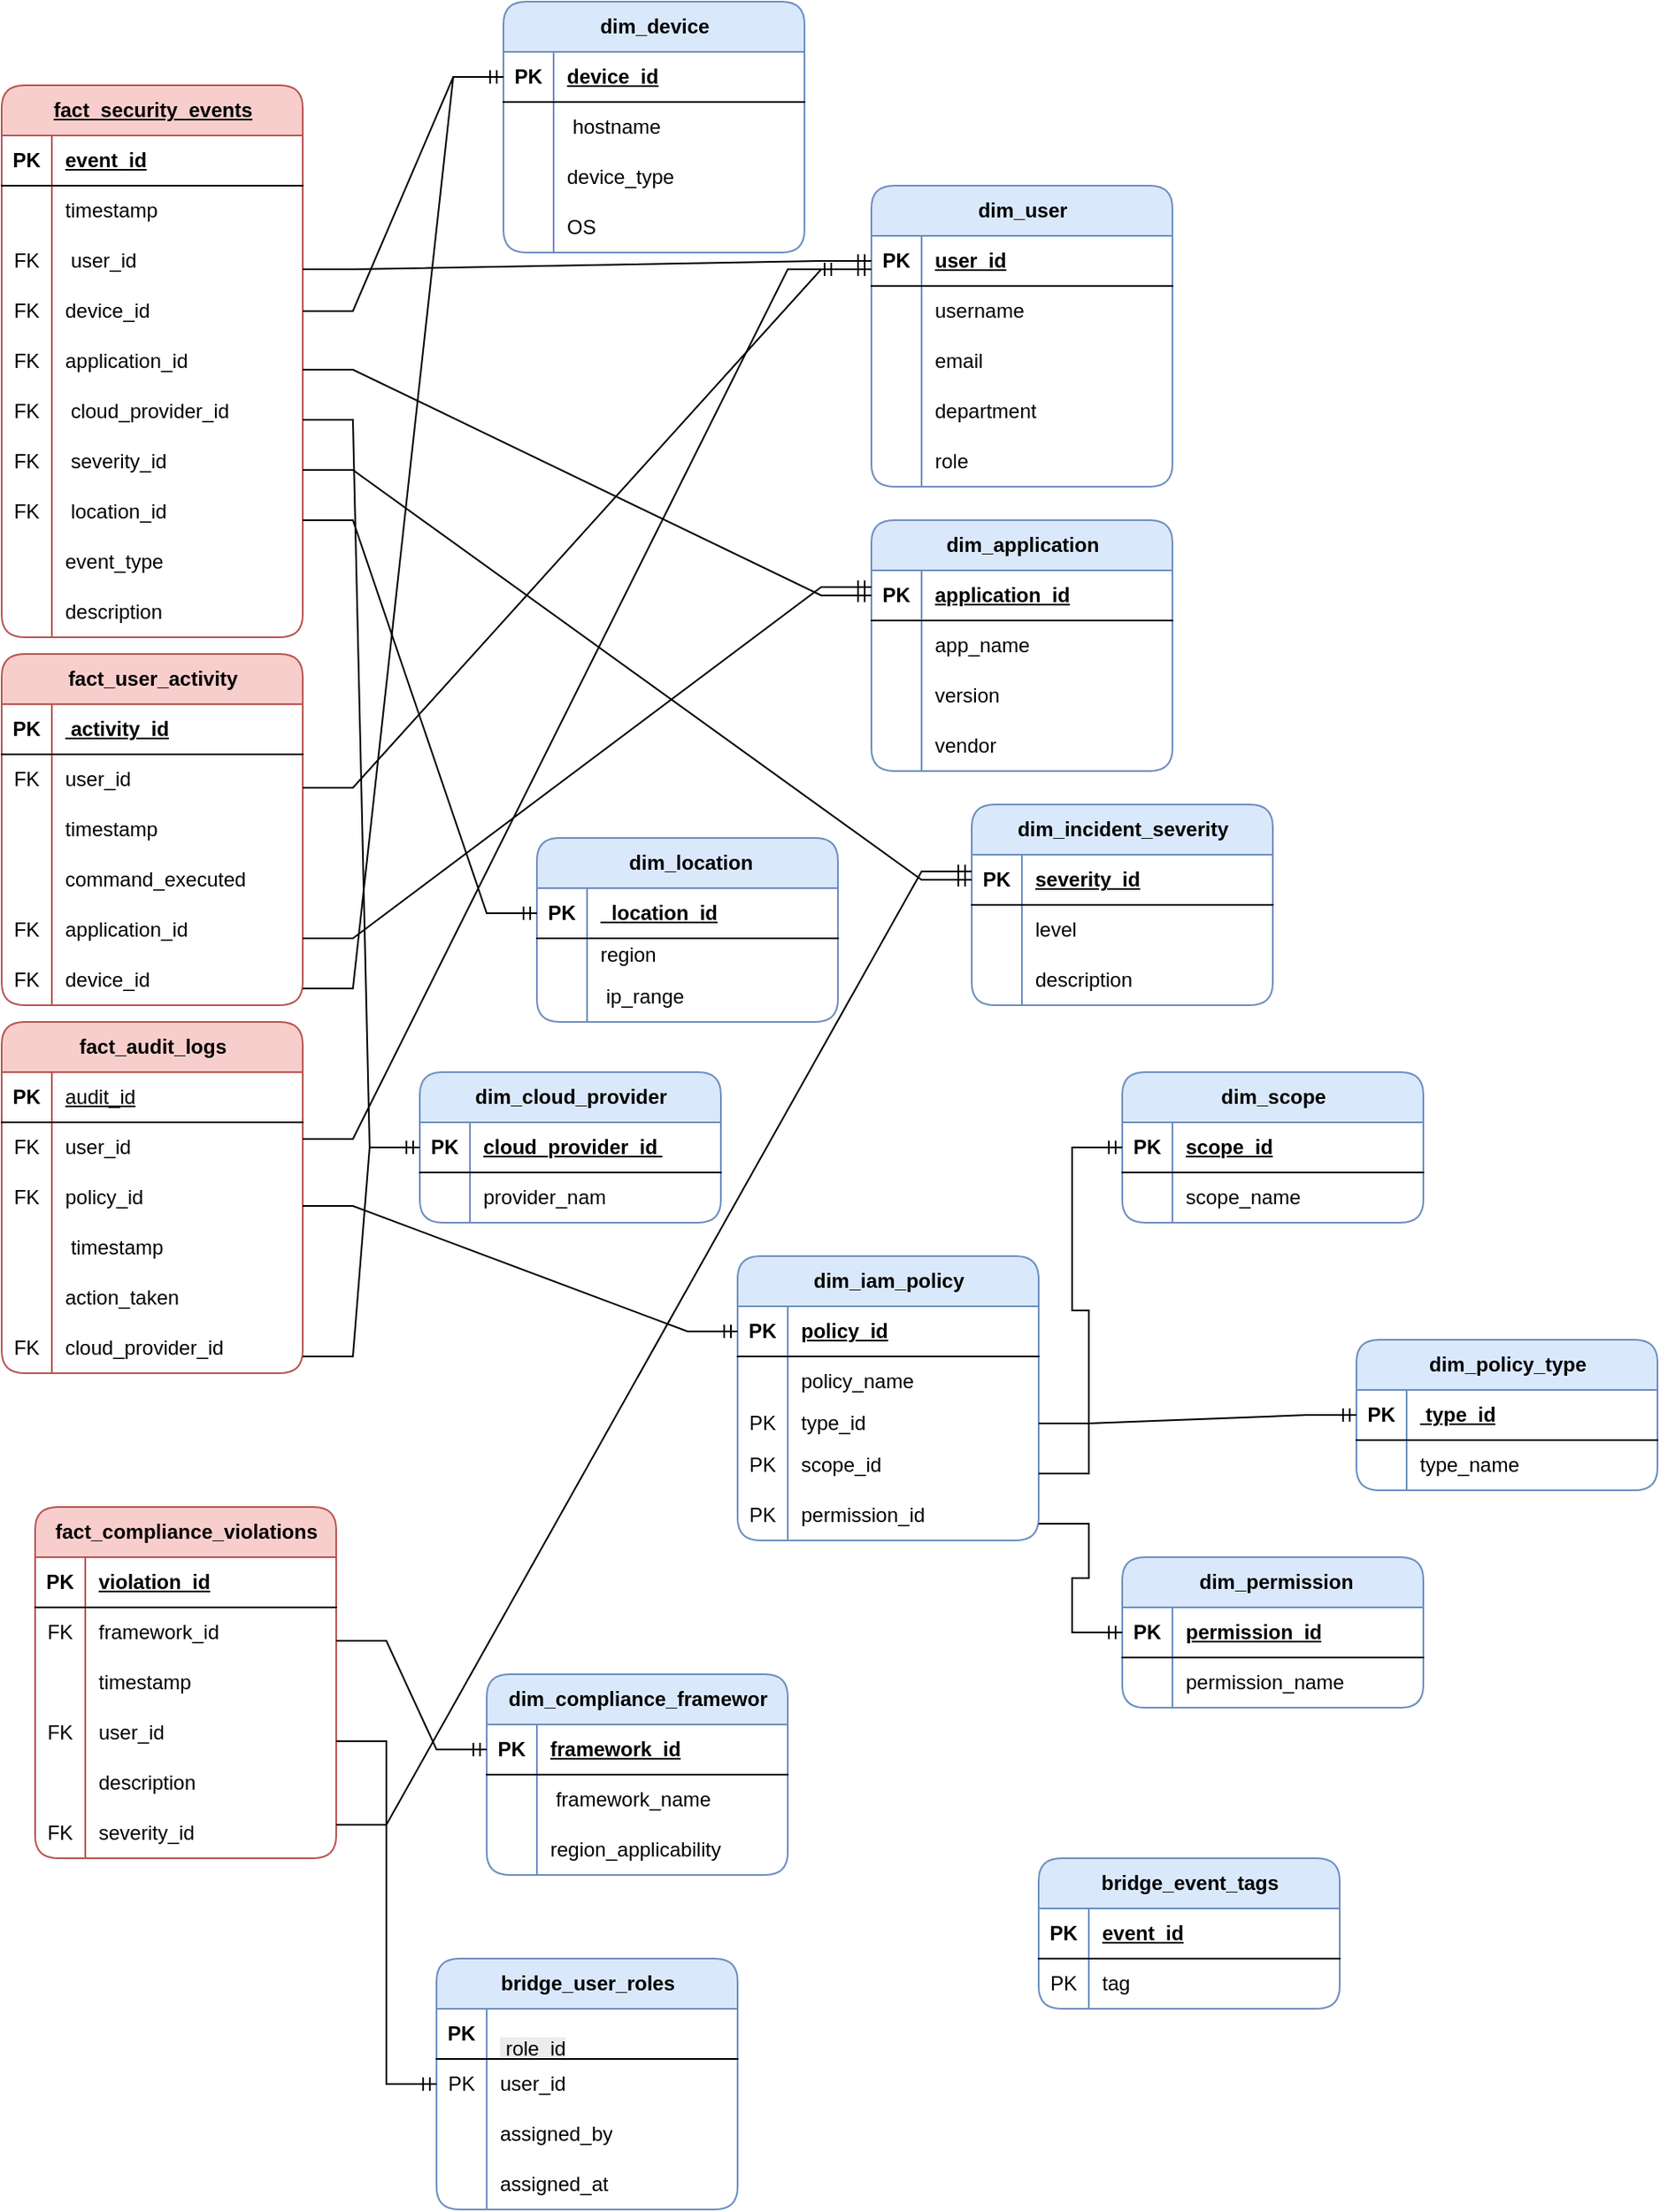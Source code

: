 <mxfile version="27.1.6">
  <diagram name="Page-1" id="soOlJV5riQaHq99axYnt">
    <mxGraphModel dx="1247" dy="1928" grid="1" gridSize="10" guides="1" tooltips="1" connect="1" arrows="1" fold="1" page="1" pageScale="1" pageWidth="850" pageHeight="1100" math="0" shadow="0">
      <root>
        <mxCell id="0" />
        <mxCell id="1" parent="0" />
        <mxCell id="qHibmWj0ywVp7nZxCMiD-1" value="&lt;span style=&quot;text-align: left; text-wrap-mode: wrap; text-decoration-line: underline;&quot;&gt;fact_security_events&lt;/span&gt;" style="shape=table;startSize=30;container=1;collapsible=1;childLayout=tableLayout;fixedRows=1;rowLines=0;fontStyle=1;align=center;resizeLast=1;html=1;fillColor=#f8cecc;strokeColor=#b85450;rounded=1;" parent="1" vertex="1">
          <mxGeometry x="20" y="-1050" width="180" height="330" as="geometry" />
        </mxCell>
        <mxCell id="qHibmWj0ywVp7nZxCMiD-2" value="" style="shape=tableRow;horizontal=0;startSize=0;swimlaneHead=0;swimlaneBody=0;fillColor=none;collapsible=0;dropTarget=0;points=[[0,0.5],[1,0.5]];portConstraint=eastwest;top=0;left=0;right=0;bottom=1;" parent="qHibmWj0ywVp7nZxCMiD-1" vertex="1">
          <mxGeometry y="30" width="180" height="30" as="geometry" />
        </mxCell>
        <mxCell id="qHibmWj0ywVp7nZxCMiD-3" value="PK" style="shape=partialRectangle;connectable=0;fillColor=none;top=0;left=0;bottom=0;right=0;fontStyle=1;overflow=hidden;whiteSpace=wrap;html=1;" parent="qHibmWj0ywVp7nZxCMiD-2" vertex="1">
          <mxGeometry width="30" height="30" as="geometry">
            <mxRectangle width="30" height="30" as="alternateBounds" />
          </mxGeometry>
        </mxCell>
        <mxCell id="qHibmWj0ywVp7nZxCMiD-4" value="event_id" style="shape=partialRectangle;connectable=0;fillColor=none;top=0;left=0;bottom=0;right=0;align=left;spacingLeft=6;fontStyle=5;overflow=hidden;whiteSpace=wrap;html=1;" parent="qHibmWj0ywVp7nZxCMiD-2" vertex="1">
          <mxGeometry x="30" width="150" height="30" as="geometry">
            <mxRectangle width="150" height="30" as="alternateBounds" />
          </mxGeometry>
        </mxCell>
        <mxCell id="qHibmWj0ywVp7nZxCMiD-5" value="" style="shape=tableRow;horizontal=0;startSize=0;swimlaneHead=0;swimlaneBody=0;fillColor=none;collapsible=0;dropTarget=0;points=[[0,0.5],[1,0.5]];portConstraint=eastwest;top=0;left=0;right=0;bottom=0;" parent="qHibmWj0ywVp7nZxCMiD-1" vertex="1">
          <mxGeometry y="60" width="180" height="30" as="geometry" />
        </mxCell>
        <mxCell id="qHibmWj0ywVp7nZxCMiD-6" value="" style="shape=partialRectangle;connectable=0;fillColor=none;top=0;left=0;bottom=0;right=0;editable=1;overflow=hidden;whiteSpace=wrap;html=1;" parent="qHibmWj0ywVp7nZxCMiD-5" vertex="1">
          <mxGeometry width="30" height="30" as="geometry">
            <mxRectangle width="30" height="30" as="alternateBounds" />
          </mxGeometry>
        </mxCell>
        <mxCell id="qHibmWj0ywVp7nZxCMiD-7" value="timestamp" style="shape=partialRectangle;connectable=0;fillColor=none;top=0;left=0;bottom=0;right=0;align=left;spacingLeft=6;overflow=hidden;whiteSpace=wrap;html=1;" parent="qHibmWj0ywVp7nZxCMiD-5" vertex="1">
          <mxGeometry x="30" width="150" height="30" as="geometry">
            <mxRectangle width="150" height="30" as="alternateBounds" />
          </mxGeometry>
        </mxCell>
        <mxCell id="qHibmWj0ywVp7nZxCMiD-8" value="" style="shape=tableRow;horizontal=0;startSize=0;swimlaneHead=0;swimlaneBody=0;fillColor=none;collapsible=0;dropTarget=0;points=[[0,0.5],[1,0.5]];portConstraint=eastwest;top=0;left=0;right=0;bottom=0;" parent="qHibmWj0ywVp7nZxCMiD-1" vertex="1">
          <mxGeometry y="90" width="180" height="30" as="geometry" />
        </mxCell>
        <mxCell id="qHibmWj0ywVp7nZxCMiD-9" value="FK" style="shape=partialRectangle;connectable=0;fillColor=none;top=0;left=0;bottom=0;right=0;editable=1;overflow=hidden;whiteSpace=wrap;html=1;" parent="qHibmWj0ywVp7nZxCMiD-8" vertex="1">
          <mxGeometry width="30" height="30" as="geometry">
            <mxRectangle width="30" height="30" as="alternateBounds" />
          </mxGeometry>
        </mxCell>
        <mxCell id="qHibmWj0ywVp7nZxCMiD-10" value="&amp;nbsp;user_id" style="shape=partialRectangle;connectable=0;fillColor=none;top=0;left=0;bottom=0;right=0;align=left;spacingLeft=6;overflow=hidden;whiteSpace=wrap;html=1;" parent="qHibmWj0ywVp7nZxCMiD-8" vertex="1">
          <mxGeometry x="30" width="150" height="30" as="geometry">
            <mxRectangle width="150" height="30" as="alternateBounds" />
          </mxGeometry>
        </mxCell>
        <mxCell id="qHibmWj0ywVp7nZxCMiD-11" value="" style="shape=tableRow;horizontal=0;startSize=0;swimlaneHead=0;swimlaneBody=0;fillColor=none;collapsible=0;dropTarget=0;points=[[0,0.5],[1,0.5]];portConstraint=eastwest;top=0;left=0;right=0;bottom=0;" parent="qHibmWj0ywVp7nZxCMiD-1" vertex="1">
          <mxGeometry y="120" width="180" height="30" as="geometry" />
        </mxCell>
        <mxCell id="qHibmWj0ywVp7nZxCMiD-12" value="FK" style="shape=partialRectangle;connectable=0;fillColor=none;top=0;left=0;bottom=0;right=0;editable=1;overflow=hidden;whiteSpace=wrap;html=1;" parent="qHibmWj0ywVp7nZxCMiD-11" vertex="1">
          <mxGeometry width="30" height="30" as="geometry">
            <mxRectangle width="30" height="30" as="alternateBounds" />
          </mxGeometry>
        </mxCell>
        <mxCell id="qHibmWj0ywVp7nZxCMiD-13" value="device_id" style="shape=partialRectangle;connectable=0;fillColor=none;top=0;left=0;bottom=0;right=0;align=left;spacingLeft=6;overflow=hidden;whiteSpace=wrap;html=1;" parent="qHibmWj0ywVp7nZxCMiD-11" vertex="1">
          <mxGeometry x="30" width="150" height="30" as="geometry">
            <mxRectangle width="150" height="30" as="alternateBounds" />
          </mxGeometry>
        </mxCell>
        <mxCell id="qHibmWj0ywVp7nZxCMiD-14" value="" style="shape=tableRow;horizontal=0;startSize=0;swimlaneHead=0;swimlaneBody=0;fillColor=none;collapsible=0;dropTarget=0;points=[[0,0.5],[1,0.5]];portConstraint=eastwest;top=0;left=0;right=0;bottom=0;" parent="qHibmWj0ywVp7nZxCMiD-1" vertex="1">
          <mxGeometry y="150" width="180" height="30" as="geometry" />
        </mxCell>
        <mxCell id="qHibmWj0ywVp7nZxCMiD-15" value="FK" style="shape=partialRectangle;connectable=0;fillColor=none;top=0;left=0;bottom=0;right=0;editable=1;overflow=hidden;whiteSpace=wrap;html=1;" parent="qHibmWj0ywVp7nZxCMiD-14" vertex="1">
          <mxGeometry width="30" height="30" as="geometry">
            <mxRectangle width="30" height="30" as="alternateBounds" />
          </mxGeometry>
        </mxCell>
        <mxCell id="qHibmWj0ywVp7nZxCMiD-16" value="application_id" style="shape=partialRectangle;connectable=0;fillColor=none;top=0;left=0;bottom=0;right=0;align=left;spacingLeft=6;overflow=hidden;whiteSpace=wrap;html=1;" parent="qHibmWj0ywVp7nZxCMiD-14" vertex="1">
          <mxGeometry x="30" width="150" height="30" as="geometry">
            <mxRectangle width="150" height="30" as="alternateBounds" />
          </mxGeometry>
        </mxCell>
        <mxCell id="qHibmWj0ywVp7nZxCMiD-17" value="" style="shape=tableRow;horizontal=0;startSize=0;swimlaneHead=0;swimlaneBody=0;fillColor=none;collapsible=0;dropTarget=0;points=[[0,0.5],[1,0.5]];portConstraint=eastwest;top=0;left=0;right=0;bottom=0;" parent="qHibmWj0ywVp7nZxCMiD-1" vertex="1">
          <mxGeometry y="180" width="180" height="30" as="geometry" />
        </mxCell>
        <mxCell id="qHibmWj0ywVp7nZxCMiD-18" value="FK" style="shape=partialRectangle;connectable=0;fillColor=none;top=0;left=0;bottom=0;right=0;editable=1;overflow=hidden;whiteSpace=wrap;html=1;" parent="qHibmWj0ywVp7nZxCMiD-17" vertex="1">
          <mxGeometry width="30" height="30" as="geometry">
            <mxRectangle width="30" height="30" as="alternateBounds" />
          </mxGeometry>
        </mxCell>
        <mxCell id="qHibmWj0ywVp7nZxCMiD-19" value="&amp;nbsp;cloud_provider_id" style="shape=partialRectangle;connectable=0;fillColor=none;top=0;left=0;bottom=0;right=0;align=left;spacingLeft=6;overflow=hidden;whiteSpace=wrap;html=1;" parent="qHibmWj0ywVp7nZxCMiD-17" vertex="1">
          <mxGeometry x="30" width="150" height="30" as="geometry">
            <mxRectangle width="150" height="30" as="alternateBounds" />
          </mxGeometry>
        </mxCell>
        <mxCell id="qHibmWj0ywVp7nZxCMiD-20" value="" style="shape=tableRow;horizontal=0;startSize=0;swimlaneHead=0;swimlaneBody=0;fillColor=none;collapsible=0;dropTarget=0;points=[[0,0.5],[1,0.5]];portConstraint=eastwest;top=0;left=0;right=0;bottom=0;" parent="qHibmWj0ywVp7nZxCMiD-1" vertex="1">
          <mxGeometry y="210" width="180" height="30" as="geometry" />
        </mxCell>
        <mxCell id="qHibmWj0ywVp7nZxCMiD-21" value="FK" style="shape=partialRectangle;connectable=0;fillColor=none;top=0;left=0;bottom=0;right=0;editable=1;overflow=hidden;whiteSpace=wrap;html=1;" parent="qHibmWj0ywVp7nZxCMiD-20" vertex="1">
          <mxGeometry width="30" height="30" as="geometry">
            <mxRectangle width="30" height="30" as="alternateBounds" />
          </mxGeometry>
        </mxCell>
        <mxCell id="qHibmWj0ywVp7nZxCMiD-22" value="&amp;nbsp;severity_id" style="shape=partialRectangle;connectable=0;fillColor=none;top=0;left=0;bottom=0;right=0;align=left;spacingLeft=6;overflow=hidden;whiteSpace=wrap;html=1;" parent="qHibmWj0ywVp7nZxCMiD-20" vertex="1">
          <mxGeometry x="30" width="150" height="30" as="geometry">
            <mxRectangle width="150" height="30" as="alternateBounds" />
          </mxGeometry>
        </mxCell>
        <mxCell id="qHibmWj0ywVp7nZxCMiD-23" value="" style="shape=tableRow;horizontal=0;startSize=0;swimlaneHead=0;swimlaneBody=0;fillColor=none;collapsible=0;dropTarget=0;points=[[0,0.5],[1,0.5]];portConstraint=eastwest;top=0;left=0;right=0;bottom=0;" parent="qHibmWj0ywVp7nZxCMiD-1" vertex="1">
          <mxGeometry y="240" width="180" height="30" as="geometry" />
        </mxCell>
        <mxCell id="qHibmWj0ywVp7nZxCMiD-24" value="FK" style="shape=partialRectangle;connectable=0;fillColor=none;top=0;left=0;bottom=0;right=0;editable=1;overflow=hidden;whiteSpace=wrap;html=1;" parent="qHibmWj0ywVp7nZxCMiD-23" vertex="1">
          <mxGeometry width="30" height="30" as="geometry">
            <mxRectangle width="30" height="30" as="alternateBounds" />
          </mxGeometry>
        </mxCell>
        <mxCell id="qHibmWj0ywVp7nZxCMiD-25" value="&amp;nbsp;location_id" style="shape=partialRectangle;connectable=0;fillColor=none;top=0;left=0;bottom=0;right=0;align=left;spacingLeft=6;overflow=hidden;whiteSpace=wrap;html=1;" parent="qHibmWj0ywVp7nZxCMiD-23" vertex="1">
          <mxGeometry x="30" width="150" height="30" as="geometry">
            <mxRectangle width="150" height="30" as="alternateBounds" />
          </mxGeometry>
        </mxCell>
        <mxCell id="qHibmWj0ywVp7nZxCMiD-26" value="" style="shape=tableRow;horizontal=0;startSize=0;swimlaneHead=0;swimlaneBody=0;fillColor=none;collapsible=0;dropTarget=0;points=[[0,0.5],[1,0.5]];portConstraint=eastwest;top=0;left=0;right=0;bottom=0;" parent="qHibmWj0ywVp7nZxCMiD-1" vertex="1">
          <mxGeometry y="270" width="180" height="30" as="geometry" />
        </mxCell>
        <mxCell id="qHibmWj0ywVp7nZxCMiD-27" value="" style="shape=partialRectangle;connectable=0;fillColor=none;top=0;left=0;bottom=0;right=0;editable=1;overflow=hidden;whiteSpace=wrap;html=1;" parent="qHibmWj0ywVp7nZxCMiD-26" vertex="1">
          <mxGeometry width="30" height="30" as="geometry">
            <mxRectangle width="30" height="30" as="alternateBounds" />
          </mxGeometry>
        </mxCell>
        <mxCell id="qHibmWj0ywVp7nZxCMiD-28" value="event_type" style="shape=partialRectangle;connectable=0;fillColor=none;top=0;left=0;bottom=0;right=0;align=left;spacingLeft=6;overflow=hidden;whiteSpace=wrap;html=1;" parent="qHibmWj0ywVp7nZxCMiD-26" vertex="1">
          <mxGeometry x="30" width="150" height="30" as="geometry">
            <mxRectangle width="150" height="30" as="alternateBounds" />
          </mxGeometry>
        </mxCell>
        <mxCell id="qHibmWj0ywVp7nZxCMiD-29" value="" style="shape=tableRow;horizontal=0;startSize=0;swimlaneHead=0;swimlaneBody=0;fillColor=none;collapsible=0;dropTarget=0;points=[[0,0.5],[1,0.5]];portConstraint=eastwest;top=0;left=0;right=0;bottom=0;" parent="qHibmWj0ywVp7nZxCMiD-1" vertex="1">
          <mxGeometry y="300" width="180" height="30" as="geometry" />
        </mxCell>
        <mxCell id="qHibmWj0ywVp7nZxCMiD-30" value="" style="shape=partialRectangle;connectable=0;fillColor=none;top=0;left=0;bottom=0;right=0;editable=1;overflow=hidden;whiteSpace=wrap;html=1;" parent="qHibmWj0ywVp7nZxCMiD-29" vertex="1">
          <mxGeometry width="30" height="30" as="geometry">
            <mxRectangle width="30" height="30" as="alternateBounds" />
          </mxGeometry>
        </mxCell>
        <mxCell id="qHibmWj0ywVp7nZxCMiD-31" value="description" style="shape=partialRectangle;connectable=0;fillColor=none;top=0;left=0;bottom=0;right=0;align=left;spacingLeft=6;overflow=hidden;whiteSpace=wrap;html=1;" parent="qHibmWj0ywVp7nZxCMiD-29" vertex="1">
          <mxGeometry x="30" width="150" height="30" as="geometry">
            <mxRectangle width="150" height="30" as="alternateBounds" />
          </mxGeometry>
        </mxCell>
        <mxCell id="qHibmWj0ywVp7nZxCMiD-32" value="fact_user_activity" style="shape=table;startSize=30;container=1;collapsible=1;childLayout=tableLayout;fixedRows=1;rowLines=0;fontStyle=1;align=center;resizeLast=1;html=1;fillColor=#f8cecc;strokeColor=#b85450;rounded=1;" parent="1" vertex="1">
          <mxGeometry x="20" y="-710" width="180" height="210" as="geometry" />
        </mxCell>
        <mxCell id="qHibmWj0ywVp7nZxCMiD-33" value="" style="shape=tableRow;horizontal=0;startSize=0;swimlaneHead=0;swimlaneBody=0;fillColor=none;collapsible=0;dropTarget=0;points=[[0,0.5],[1,0.5]];portConstraint=eastwest;top=0;left=0;right=0;bottom=1;" parent="qHibmWj0ywVp7nZxCMiD-32" vertex="1">
          <mxGeometry y="30" width="180" height="30" as="geometry" />
        </mxCell>
        <mxCell id="qHibmWj0ywVp7nZxCMiD-34" value="PK" style="shape=partialRectangle;connectable=0;fillColor=none;top=0;left=0;bottom=0;right=0;fontStyle=1;overflow=hidden;whiteSpace=wrap;html=1;" parent="qHibmWj0ywVp7nZxCMiD-33" vertex="1">
          <mxGeometry width="30" height="30" as="geometry">
            <mxRectangle width="30" height="30" as="alternateBounds" />
          </mxGeometry>
        </mxCell>
        <mxCell id="qHibmWj0ywVp7nZxCMiD-35" value="&amp;nbsp;activity_id" style="shape=partialRectangle;connectable=0;fillColor=none;top=0;left=0;bottom=0;right=0;align=left;spacingLeft=6;fontStyle=5;overflow=hidden;whiteSpace=wrap;html=1;" parent="qHibmWj0ywVp7nZxCMiD-33" vertex="1">
          <mxGeometry x="30" width="150" height="30" as="geometry">
            <mxRectangle width="150" height="30" as="alternateBounds" />
          </mxGeometry>
        </mxCell>
        <mxCell id="qHibmWj0ywVp7nZxCMiD-36" value="" style="shape=tableRow;horizontal=0;startSize=0;swimlaneHead=0;swimlaneBody=0;fillColor=none;collapsible=0;dropTarget=0;points=[[0,0.5],[1,0.5]];portConstraint=eastwest;top=0;left=0;right=0;bottom=0;" parent="qHibmWj0ywVp7nZxCMiD-32" vertex="1">
          <mxGeometry y="60" width="180" height="30" as="geometry" />
        </mxCell>
        <mxCell id="qHibmWj0ywVp7nZxCMiD-37" value="FK" style="shape=partialRectangle;connectable=0;fillColor=none;top=0;left=0;bottom=0;right=0;editable=1;overflow=hidden;whiteSpace=wrap;html=1;" parent="qHibmWj0ywVp7nZxCMiD-36" vertex="1">
          <mxGeometry width="30" height="30" as="geometry">
            <mxRectangle width="30" height="30" as="alternateBounds" />
          </mxGeometry>
        </mxCell>
        <mxCell id="qHibmWj0ywVp7nZxCMiD-38" value="user_id" style="shape=partialRectangle;connectable=0;fillColor=none;top=0;left=0;bottom=0;right=0;align=left;spacingLeft=6;overflow=hidden;whiteSpace=wrap;html=1;" parent="qHibmWj0ywVp7nZxCMiD-36" vertex="1">
          <mxGeometry x="30" width="150" height="30" as="geometry">
            <mxRectangle width="150" height="30" as="alternateBounds" />
          </mxGeometry>
        </mxCell>
        <mxCell id="qHibmWj0ywVp7nZxCMiD-39" value="" style="shape=tableRow;horizontal=0;startSize=0;swimlaneHead=0;swimlaneBody=0;fillColor=none;collapsible=0;dropTarget=0;points=[[0,0.5],[1,0.5]];portConstraint=eastwest;top=0;left=0;right=0;bottom=0;" parent="qHibmWj0ywVp7nZxCMiD-32" vertex="1">
          <mxGeometry y="90" width="180" height="30" as="geometry" />
        </mxCell>
        <mxCell id="qHibmWj0ywVp7nZxCMiD-40" value="" style="shape=partialRectangle;connectable=0;fillColor=none;top=0;left=0;bottom=0;right=0;editable=1;overflow=hidden;whiteSpace=wrap;html=1;" parent="qHibmWj0ywVp7nZxCMiD-39" vertex="1">
          <mxGeometry width="30" height="30" as="geometry">
            <mxRectangle width="30" height="30" as="alternateBounds" />
          </mxGeometry>
        </mxCell>
        <mxCell id="qHibmWj0ywVp7nZxCMiD-41" value="timestamp" style="shape=partialRectangle;connectable=0;fillColor=none;top=0;left=0;bottom=0;right=0;align=left;spacingLeft=6;overflow=hidden;whiteSpace=wrap;html=1;" parent="qHibmWj0ywVp7nZxCMiD-39" vertex="1">
          <mxGeometry x="30" width="150" height="30" as="geometry">
            <mxRectangle width="150" height="30" as="alternateBounds" />
          </mxGeometry>
        </mxCell>
        <mxCell id="qHibmWj0ywVp7nZxCMiD-42" value="" style="shape=tableRow;horizontal=0;startSize=0;swimlaneHead=0;swimlaneBody=0;fillColor=none;collapsible=0;dropTarget=0;points=[[0,0.5],[1,0.5]];portConstraint=eastwest;top=0;left=0;right=0;bottom=0;" parent="qHibmWj0ywVp7nZxCMiD-32" vertex="1">
          <mxGeometry y="120" width="180" height="30" as="geometry" />
        </mxCell>
        <mxCell id="qHibmWj0ywVp7nZxCMiD-43" value="" style="shape=partialRectangle;connectable=0;fillColor=none;top=0;left=0;bottom=0;right=0;editable=1;overflow=hidden;whiteSpace=wrap;html=1;" parent="qHibmWj0ywVp7nZxCMiD-42" vertex="1">
          <mxGeometry width="30" height="30" as="geometry">
            <mxRectangle width="30" height="30" as="alternateBounds" />
          </mxGeometry>
        </mxCell>
        <mxCell id="qHibmWj0ywVp7nZxCMiD-44" value="command_executed" style="shape=partialRectangle;connectable=0;fillColor=none;top=0;left=0;bottom=0;right=0;align=left;spacingLeft=6;overflow=hidden;whiteSpace=wrap;html=1;" parent="qHibmWj0ywVp7nZxCMiD-42" vertex="1">
          <mxGeometry x="30" width="150" height="30" as="geometry">
            <mxRectangle width="150" height="30" as="alternateBounds" />
          </mxGeometry>
        </mxCell>
        <mxCell id="qHibmWj0ywVp7nZxCMiD-45" value="" style="shape=tableRow;horizontal=0;startSize=0;swimlaneHead=0;swimlaneBody=0;fillColor=none;collapsible=0;dropTarget=0;points=[[0,0.5],[1,0.5]];portConstraint=eastwest;top=0;left=0;right=0;bottom=0;" parent="qHibmWj0ywVp7nZxCMiD-32" vertex="1">
          <mxGeometry y="150" width="180" height="30" as="geometry" />
        </mxCell>
        <mxCell id="qHibmWj0ywVp7nZxCMiD-46" value="FK" style="shape=partialRectangle;connectable=0;fillColor=none;top=0;left=0;bottom=0;right=0;editable=1;overflow=hidden;whiteSpace=wrap;html=1;" parent="qHibmWj0ywVp7nZxCMiD-45" vertex="1">
          <mxGeometry width="30" height="30" as="geometry">
            <mxRectangle width="30" height="30" as="alternateBounds" />
          </mxGeometry>
        </mxCell>
        <mxCell id="qHibmWj0ywVp7nZxCMiD-47" value="application_id" style="shape=partialRectangle;connectable=0;fillColor=none;top=0;left=0;bottom=0;right=0;align=left;spacingLeft=6;overflow=hidden;whiteSpace=wrap;html=1;" parent="qHibmWj0ywVp7nZxCMiD-45" vertex="1">
          <mxGeometry x="30" width="150" height="30" as="geometry">
            <mxRectangle width="150" height="30" as="alternateBounds" />
          </mxGeometry>
        </mxCell>
        <mxCell id="qHibmWj0ywVp7nZxCMiD-48" value="" style="shape=tableRow;horizontal=0;startSize=0;swimlaneHead=0;swimlaneBody=0;fillColor=none;collapsible=0;dropTarget=0;points=[[0,0.5],[1,0.5]];portConstraint=eastwest;top=0;left=0;right=0;bottom=0;" parent="qHibmWj0ywVp7nZxCMiD-32" vertex="1">
          <mxGeometry y="180" width="180" height="30" as="geometry" />
        </mxCell>
        <mxCell id="qHibmWj0ywVp7nZxCMiD-49" value="FK" style="shape=partialRectangle;connectable=0;fillColor=none;top=0;left=0;bottom=0;right=0;editable=1;overflow=hidden;whiteSpace=wrap;html=1;" parent="qHibmWj0ywVp7nZxCMiD-48" vertex="1">
          <mxGeometry width="30" height="30" as="geometry">
            <mxRectangle width="30" height="30" as="alternateBounds" />
          </mxGeometry>
        </mxCell>
        <mxCell id="qHibmWj0ywVp7nZxCMiD-50" value="device_id" style="shape=partialRectangle;connectable=0;fillColor=none;top=0;left=0;bottom=0;right=0;align=left;spacingLeft=6;overflow=hidden;whiteSpace=wrap;html=1;" parent="qHibmWj0ywVp7nZxCMiD-48" vertex="1">
          <mxGeometry x="30" width="150" height="30" as="geometry">
            <mxRectangle width="150" height="30" as="alternateBounds" />
          </mxGeometry>
        </mxCell>
        <mxCell id="qHibmWj0ywVp7nZxCMiD-51" value="fact_audit_logs" style="shape=table;startSize=30;container=1;collapsible=1;childLayout=tableLayout;fixedRows=1;rowLines=0;fontStyle=1;align=center;resizeLast=1;html=1;fillColor=#f8cecc;strokeColor=#b85450;rounded=1;" parent="1" vertex="1">
          <mxGeometry x="20" y="-490" width="180" height="210" as="geometry" />
        </mxCell>
        <mxCell id="qHibmWj0ywVp7nZxCMiD-52" value="" style="shape=tableRow;horizontal=0;startSize=0;swimlaneHead=0;swimlaneBody=0;fillColor=none;collapsible=0;dropTarget=0;points=[[0,0.5],[1,0.5]];portConstraint=eastwest;top=0;left=0;right=0;bottom=1;" parent="qHibmWj0ywVp7nZxCMiD-51" vertex="1">
          <mxGeometry y="30" width="180" height="30" as="geometry" />
        </mxCell>
        <mxCell id="qHibmWj0ywVp7nZxCMiD-53" value="PK" style="shape=partialRectangle;connectable=0;fillColor=none;top=0;left=0;bottom=0;right=0;fontStyle=1;overflow=hidden;whiteSpace=wrap;html=1;" parent="qHibmWj0ywVp7nZxCMiD-52" vertex="1">
          <mxGeometry width="30" height="30" as="geometry">
            <mxRectangle width="30" height="30" as="alternateBounds" />
          </mxGeometry>
        </mxCell>
        <mxCell id="qHibmWj0ywVp7nZxCMiD-54" value="&lt;span style=&quot;font-weight: 400;&quot;&gt;audit_id&lt;/span&gt;" style="shape=partialRectangle;connectable=0;fillColor=none;top=0;left=0;bottom=0;right=0;align=left;spacingLeft=6;fontStyle=5;overflow=hidden;whiteSpace=wrap;html=1;" parent="qHibmWj0ywVp7nZxCMiD-52" vertex="1">
          <mxGeometry x="30" width="150" height="30" as="geometry">
            <mxRectangle width="150" height="30" as="alternateBounds" />
          </mxGeometry>
        </mxCell>
        <mxCell id="qHibmWj0ywVp7nZxCMiD-55" value="" style="shape=tableRow;horizontal=0;startSize=0;swimlaneHead=0;swimlaneBody=0;fillColor=none;collapsible=0;dropTarget=0;points=[[0,0.5],[1,0.5]];portConstraint=eastwest;top=0;left=0;right=0;bottom=0;" parent="qHibmWj0ywVp7nZxCMiD-51" vertex="1">
          <mxGeometry y="60" width="180" height="30" as="geometry" />
        </mxCell>
        <mxCell id="qHibmWj0ywVp7nZxCMiD-56" value="FK" style="shape=partialRectangle;connectable=0;fillColor=none;top=0;left=0;bottom=0;right=0;editable=1;overflow=hidden;whiteSpace=wrap;html=1;" parent="qHibmWj0ywVp7nZxCMiD-55" vertex="1">
          <mxGeometry width="30" height="30" as="geometry">
            <mxRectangle width="30" height="30" as="alternateBounds" />
          </mxGeometry>
        </mxCell>
        <mxCell id="qHibmWj0ywVp7nZxCMiD-57" value="user_id&amp;nbsp;" style="shape=partialRectangle;connectable=0;fillColor=none;top=0;left=0;bottom=0;right=0;align=left;spacingLeft=6;overflow=hidden;whiteSpace=wrap;html=1;" parent="qHibmWj0ywVp7nZxCMiD-55" vertex="1">
          <mxGeometry x="30" width="150" height="30" as="geometry">
            <mxRectangle width="150" height="30" as="alternateBounds" />
          </mxGeometry>
        </mxCell>
        <mxCell id="qHibmWj0ywVp7nZxCMiD-58" value="" style="shape=tableRow;horizontal=0;startSize=0;swimlaneHead=0;swimlaneBody=0;fillColor=none;collapsible=0;dropTarget=0;points=[[0,0.5],[1,0.5]];portConstraint=eastwest;top=0;left=0;right=0;bottom=0;" parent="qHibmWj0ywVp7nZxCMiD-51" vertex="1">
          <mxGeometry y="90" width="180" height="30" as="geometry" />
        </mxCell>
        <mxCell id="qHibmWj0ywVp7nZxCMiD-59" value="FK" style="shape=partialRectangle;connectable=0;fillColor=none;top=0;left=0;bottom=0;right=0;editable=1;overflow=hidden;whiteSpace=wrap;html=1;" parent="qHibmWj0ywVp7nZxCMiD-58" vertex="1">
          <mxGeometry width="30" height="30" as="geometry">
            <mxRectangle width="30" height="30" as="alternateBounds" />
          </mxGeometry>
        </mxCell>
        <mxCell id="qHibmWj0ywVp7nZxCMiD-60" value="policy_id" style="shape=partialRectangle;connectable=0;fillColor=none;top=0;left=0;bottom=0;right=0;align=left;spacingLeft=6;overflow=hidden;whiteSpace=wrap;html=1;" parent="qHibmWj0ywVp7nZxCMiD-58" vertex="1">
          <mxGeometry x="30" width="150" height="30" as="geometry">
            <mxRectangle width="150" height="30" as="alternateBounds" />
          </mxGeometry>
        </mxCell>
        <mxCell id="qHibmWj0ywVp7nZxCMiD-61" value="" style="shape=tableRow;horizontal=0;startSize=0;swimlaneHead=0;swimlaneBody=0;fillColor=none;collapsible=0;dropTarget=0;points=[[0,0.5],[1,0.5]];portConstraint=eastwest;top=0;left=0;right=0;bottom=0;" parent="qHibmWj0ywVp7nZxCMiD-51" vertex="1">
          <mxGeometry y="120" width="180" height="30" as="geometry" />
        </mxCell>
        <mxCell id="qHibmWj0ywVp7nZxCMiD-62" value="" style="shape=partialRectangle;connectable=0;fillColor=none;top=0;left=0;bottom=0;right=0;editable=1;overflow=hidden;whiteSpace=wrap;html=1;" parent="qHibmWj0ywVp7nZxCMiD-61" vertex="1">
          <mxGeometry width="30" height="30" as="geometry">
            <mxRectangle width="30" height="30" as="alternateBounds" />
          </mxGeometry>
        </mxCell>
        <mxCell id="qHibmWj0ywVp7nZxCMiD-63" value="&amp;nbsp;timestamp" style="shape=partialRectangle;connectable=0;fillColor=none;top=0;left=0;bottom=0;right=0;align=left;spacingLeft=6;overflow=hidden;whiteSpace=wrap;html=1;" parent="qHibmWj0ywVp7nZxCMiD-61" vertex="1">
          <mxGeometry x="30" width="150" height="30" as="geometry">
            <mxRectangle width="150" height="30" as="alternateBounds" />
          </mxGeometry>
        </mxCell>
        <mxCell id="qHibmWj0ywVp7nZxCMiD-64" value="" style="shape=tableRow;horizontal=0;startSize=0;swimlaneHead=0;swimlaneBody=0;fillColor=none;collapsible=0;dropTarget=0;points=[[0,0.5],[1,0.5]];portConstraint=eastwest;top=0;left=0;right=0;bottom=0;" parent="qHibmWj0ywVp7nZxCMiD-51" vertex="1">
          <mxGeometry y="150" width="180" height="30" as="geometry" />
        </mxCell>
        <mxCell id="qHibmWj0ywVp7nZxCMiD-65" value="" style="shape=partialRectangle;connectable=0;fillColor=none;top=0;left=0;bottom=0;right=0;editable=1;overflow=hidden;whiteSpace=wrap;html=1;" parent="qHibmWj0ywVp7nZxCMiD-64" vertex="1">
          <mxGeometry width="30" height="30" as="geometry">
            <mxRectangle width="30" height="30" as="alternateBounds" />
          </mxGeometry>
        </mxCell>
        <mxCell id="qHibmWj0ywVp7nZxCMiD-66" value="action_taken" style="shape=partialRectangle;connectable=0;fillColor=none;top=0;left=0;bottom=0;right=0;align=left;spacingLeft=6;overflow=hidden;whiteSpace=wrap;html=1;" parent="qHibmWj0ywVp7nZxCMiD-64" vertex="1">
          <mxGeometry x="30" width="150" height="30" as="geometry">
            <mxRectangle width="150" height="30" as="alternateBounds" />
          </mxGeometry>
        </mxCell>
        <mxCell id="qHibmWj0ywVp7nZxCMiD-67" value="" style="shape=tableRow;horizontal=0;startSize=0;swimlaneHead=0;swimlaneBody=0;fillColor=none;collapsible=0;dropTarget=0;points=[[0,0.5],[1,0.5]];portConstraint=eastwest;top=0;left=0;right=0;bottom=0;" parent="qHibmWj0ywVp7nZxCMiD-51" vertex="1">
          <mxGeometry y="180" width="180" height="30" as="geometry" />
        </mxCell>
        <mxCell id="qHibmWj0ywVp7nZxCMiD-68" value="FK" style="shape=partialRectangle;connectable=0;fillColor=none;top=0;left=0;bottom=0;right=0;editable=1;overflow=hidden;whiteSpace=wrap;html=1;" parent="qHibmWj0ywVp7nZxCMiD-67" vertex="1">
          <mxGeometry width="30" height="30" as="geometry">
            <mxRectangle width="30" height="30" as="alternateBounds" />
          </mxGeometry>
        </mxCell>
        <mxCell id="qHibmWj0ywVp7nZxCMiD-69" value="cloud_provider_id" style="shape=partialRectangle;connectable=0;fillColor=none;top=0;left=0;bottom=0;right=0;align=left;spacingLeft=6;overflow=hidden;whiteSpace=wrap;html=1;" parent="qHibmWj0ywVp7nZxCMiD-67" vertex="1">
          <mxGeometry x="30" width="150" height="30" as="geometry">
            <mxRectangle width="150" height="30" as="alternateBounds" />
          </mxGeometry>
        </mxCell>
        <mxCell id="qHibmWj0ywVp7nZxCMiD-70" value="fact_compliance_violations" style="shape=table;startSize=30;container=1;collapsible=1;childLayout=tableLayout;fixedRows=1;rowLines=0;fontStyle=1;align=center;resizeLast=1;html=1;fillColor=#f8cecc;strokeColor=#b85450;rounded=1;" parent="1" vertex="1">
          <mxGeometry x="40" y="-200" width="180" height="210" as="geometry" />
        </mxCell>
        <mxCell id="qHibmWj0ywVp7nZxCMiD-71" value="" style="shape=tableRow;horizontal=0;startSize=0;swimlaneHead=0;swimlaneBody=0;fillColor=none;collapsible=0;dropTarget=0;points=[[0,0.5],[1,0.5]];portConstraint=eastwest;top=0;left=0;right=0;bottom=1;" parent="qHibmWj0ywVp7nZxCMiD-70" vertex="1">
          <mxGeometry y="30" width="180" height="30" as="geometry" />
        </mxCell>
        <mxCell id="qHibmWj0ywVp7nZxCMiD-72" value="PK" style="shape=partialRectangle;connectable=0;fillColor=none;top=0;left=0;bottom=0;right=0;fontStyle=1;overflow=hidden;whiteSpace=wrap;html=1;" parent="qHibmWj0ywVp7nZxCMiD-71" vertex="1">
          <mxGeometry width="30" height="30" as="geometry">
            <mxRectangle width="30" height="30" as="alternateBounds" />
          </mxGeometry>
        </mxCell>
        <mxCell id="qHibmWj0ywVp7nZxCMiD-73" value="violation_id" style="shape=partialRectangle;connectable=0;fillColor=none;top=0;left=0;bottom=0;right=0;align=left;spacingLeft=6;fontStyle=5;overflow=hidden;whiteSpace=wrap;html=1;" parent="qHibmWj0ywVp7nZxCMiD-71" vertex="1">
          <mxGeometry x="30" width="150" height="30" as="geometry">
            <mxRectangle width="150" height="30" as="alternateBounds" />
          </mxGeometry>
        </mxCell>
        <mxCell id="qHibmWj0ywVp7nZxCMiD-74" value="" style="shape=tableRow;horizontal=0;startSize=0;swimlaneHead=0;swimlaneBody=0;fillColor=none;collapsible=0;dropTarget=0;points=[[0,0.5],[1,0.5]];portConstraint=eastwest;top=0;left=0;right=0;bottom=0;" parent="qHibmWj0ywVp7nZxCMiD-70" vertex="1">
          <mxGeometry y="60" width="180" height="30" as="geometry" />
        </mxCell>
        <mxCell id="qHibmWj0ywVp7nZxCMiD-75" value="FK" style="shape=partialRectangle;connectable=0;fillColor=none;top=0;left=0;bottom=0;right=0;editable=1;overflow=hidden;whiteSpace=wrap;html=1;" parent="qHibmWj0ywVp7nZxCMiD-74" vertex="1">
          <mxGeometry width="30" height="30" as="geometry">
            <mxRectangle width="30" height="30" as="alternateBounds" />
          </mxGeometry>
        </mxCell>
        <mxCell id="qHibmWj0ywVp7nZxCMiD-76" value="framework_id" style="shape=partialRectangle;connectable=0;fillColor=none;top=0;left=0;bottom=0;right=0;align=left;spacingLeft=6;overflow=hidden;whiteSpace=wrap;html=1;" parent="qHibmWj0ywVp7nZxCMiD-74" vertex="1">
          <mxGeometry x="30" width="150" height="30" as="geometry">
            <mxRectangle width="150" height="30" as="alternateBounds" />
          </mxGeometry>
        </mxCell>
        <mxCell id="qHibmWj0ywVp7nZxCMiD-77" value="" style="shape=tableRow;horizontal=0;startSize=0;swimlaneHead=0;swimlaneBody=0;fillColor=none;collapsible=0;dropTarget=0;points=[[0,0.5],[1,0.5]];portConstraint=eastwest;top=0;left=0;right=0;bottom=0;" parent="qHibmWj0ywVp7nZxCMiD-70" vertex="1">
          <mxGeometry y="90" width="180" height="30" as="geometry" />
        </mxCell>
        <mxCell id="qHibmWj0ywVp7nZxCMiD-78" value="" style="shape=partialRectangle;connectable=0;fillColor=none;top=0;left=0;bottom=0;right=0;editable=1;overflow=hidden;whiteSpace=wrap;html=1;" parent="qHibmWj0ywVp7nZxCMiD-77" vertex="1">
          <mxGeometry width="30" height="30" as="geometry">
            <mxRectangle width="30" height="30" as="alternateBounds" />
          </mxGeometry>
        </mxCell>
        <mxCell id="qHibmWj0ywVp7nZxCMiD-79" value="timestamp" style="shape=partialRectangle;connectable=0;fillColor=none;top=0;left=0;bottom=0;right=0;align=left;spacingLeft=6;overflow=hidden;whiteSpace=wrap;html=1;" parent="qHibmWj0ywVp7nZxCMiD-77" vertex="1">
          <mxGeometry x="30" width="150" height="30" as="geometry">
            <mxRectangle width="150" height="30" as="alternateBounds" />
          </mxGeometry>
        </mxCell>
        <mxCell id="qHibmWj0ywVp7nZxCMiD-80" value="" style="shape=tableRow;horizontal=0;startSize=0;swimlaneHead=0;swimlaneBody=0;fillColor=none;collapsible=0;dropTarget=0;points=[[0,0.5],[1,0.5]];portConstraint=eastwest;top=0;left=0;right=0;bottom=0;" parent="qHibmWj0ywVp7nZxCMiD-70" vertex="1">
          <mxGeometry y="120" width="180" height="30" as="geometry" />
        </mxCell>
        <mxCell id="qHibmWj0ywVp7nZxCMiD-81" value="FK" style="shape=partialRectangle;connectable=0;fillColor=none;top=0;left=0;bottom=0;right=0;editable=1;overflow=hidden;whiteSpace=wrap;html=1;" parent="qHibmWj0ywVp7nZxCMiD-80" vertex="1">
          <mxGeometry width="30" height="30" as="geometry">
            <mxRectangle width="30" height="30" as="alternateBounds" />
          </mxGeometry>
        </mxCell>
        <mxCell id="qHibmWj0ywVp7nZxCMiD-82" value="user_id" style="shape=partialRectangle;connectable=0;fillColor=none;top=0;left=0;bottom=0;right=0;align=left;spacingLeft=6;overflow=hidden;whiteSpace=wrap;html=1;" parent="qHibmWj0ywVp7nZxCMiD-80" vertex="1">
          <mxGeometry x="30" width="150" height="30" as="geometry">
            <mxRectangle width="150" height="30" as="alternateBounds" />
          </mxGeometry>
        </mxCell>
        <mxCell id="qHibmWj0ywVp7nZxCMiD-83" value="" style="shape=tableRow;horizontal=0;startSize=0;swimlaneHead=0;swimlaneBody=0;fillColor=none;collapsible=0;dropTarget=0;points=[[0,0.5],[1,0.5]];portConstraint=eastwest;top=0;left=0;right=0;bottom=0;" parent="qHibmWj0ywVp7nZxCMiD-70" vertex="1">
          <mxGeometry y="150" width="180" height="30" as="geometry" />
        </mxCell>
        <mxCell id="qHibmWj0ywVp7nZxCMiD-84" value="" style="shape=partialRectangle;connectable=0;fillColor=none;top=0;left=0;bottom=0;right=0;editable=1;overflow=hidden;whiteSpace=wrap;html=1;" parent="qHibmWj0ywVp7nZxCMiD-83" vertex="1">
          <mxGeometry width="30" height="30" as="geometry">
            <mxRectangle width="30" height="30" as="alternateBounds" />
          </mxGeometry>
        </mxCell>
        <mxCell id="qHibmWj0ywVp7nZxCMiD-85" value="description" style="shape=partialRectangle;connectable=0;fillColor=none;top=0;left=0;bottom=0;right=0;align=left;spacingLeft=6;overflow=hidden;whiteSpace=wrap;html=1;" parent="qHibmWj0ywVp7nZxCMiD-83" vertex="1">
          <mxGeometry x="30" width="150" height="30" as="geometry">
            <mxRectangle width="150" height="30" as="alternateBounds" />
          </mxGeometry>
        </mxCell>
        <mxCell id="qHibmWj0ywVp7nZxCMiD-86" value="" style="shape=tableRow;horizontal=0;startSize=0;swimlaneHead=0;swimlaneBody=0;fillColor=none;collapsible=0;dropTarget=0;points=[[0,0.5],[1,0.5]];portConstraint=eastwest;top=0;left=0;right=0;bottom=0;" parent="qHibmWj0ywVp7nZxCMiD-70" vertex="1">
          <mxGeometry y="180" width="180" height="30" as="geometry" />
        </mxCell>
        <mxCell id="qHibmWj0ywVp7nZxCMiD-87" value="FK" style="shape=partialRectangle;connectable=0;fillColor=none;top=0;left=0;bottom=0;right=0;editable=1;overflow=hidden;whiteSpace=wrap;html=1;" parent="qHibmWj0ywVp7nZxCMiD-86" vertex="1">
          <mxGeometry width="30" height="30" as="geometry">
            <mxRectangle width="30" height="30" as="alternateBounds" />
          </mxGeometry>
        </mxCell>
        <mxCell id="qHibmWj0ywVp7nZxCMiD-88" value="severity_id" style="shape=partialRectangle;connectable=0;fillColor=none;top=0;left=0;bottom=0;right=0;align=left;spacingLeft=6;overflow=hidden;whiteSpace=wrap;html=1;" parent="qHibmWj0ywVp7nZxCMiD-86" vertex="1">
          <mxGeometry x="30" width="150" height="30" as="geometry">
            <mxRectangle width="150" height="30" as="alternateBounds" />
          </mxGeometry>
        </mxCell>
        <mxCell id="qHibmWj0ywVp7nZxCMiD-90" value="dim_user" style="shape=table;startSize=30;container=1;collapsible=1;childLayout=tableLayout;fixedRows=1;rowLines=0;fontStyle=1;align=center;resizeLast=1;html=1;rounded=1;fillColor=#dae8fc;strokeColor=#6c8ebf;" parent="1" vertex="1">
          <mxGeometry x="540" y="-990" width="180" height="180" as="geometry" />
        </mxCell>
        <mxCell id="qHibmWj0ywVp7nZxCMiD-91" value="" style="shape=tableRow;horizontal=0;startSize=0;swimlaneHead=0;swimlaneBody=0;fillColor=none;collapsible=0;dropTarget=0;points=[[0,0.5],[1,0.5]];portConstraint=eastwest;top=0;left=0;right=0;bottom=1;" parent="qHibmWj0ywVp7nZxCMiD-90" vertex="1">
          <mxGeometry y="30" width="180" height="30" as="geometry" />
        </mxCell>
        <mxCell id="qHibmWj0ywVp7nZxCMiD-92" value="PK" style="shape=partialRectangle;connectable=0;fillColor=none;top=0;left=0;bottom=0;right=0;fontStyle=1;overflow=hidden;whiteSpace=wrap;html=1;" parent="qHibmWj0ywVp7nZxCMiD-91" vertex="1">
          <mxGeometry width="30" height="30" as="geometry">
            <mxRectangle width="30" height="30" as="alternateBounds" />
          </mxGeometry>
        </mxCell>
        <mxCell id="qHibmWj0ywVp7nZxCMiD-93" value="user_id" style="shape=partialRectangle;connectable=0;fillColor=none;top=0;left=0;bottom=0;right=0;align=left;spacingLeft=6;fontStyle=5;overflow=hidden;whiteSpace=wrap;html=1;" parent="qHibmWj0ywVp7nZxCMiD-91" vertex="1">
          <mxGeometry x="30" width="150" height="30" as="geometry">
            <mxRectangle width="150" height="30" as="alternateBounds" />
          </mxGeometry>
        </mxCell>
        <mxCell id="qHibmWj0ywVp7nZxCMiD-94" value="" style="shape=tableRow;horizontal=0;startSize=0;swimlaneHead=0;swimlaneBody=0;fillColor=none;collapsible=0;dropTarget=0;points=[[0,0.5],[1,0.5]];portConstraint=eastwest;top=0;left=0;right=0;bottom=0;" parent="qHibmWj0ywVp7nZxCMiD-90" vertex="1">
          <mxGeometry y="60" width="180" height="30" as="geometry" />
        </mxCell>
        <mxCell id="qHibmWj0ywVp7nZxCMiD-95" value="" style="shape=partialRectangle;connectable=0;fillColor=none;top=0;left=0;bottom=0;right=0;editable=1;overflow=hidden;whiteSpace=wrap;html=1;" parent="qHibmWj0ywVp7nZxCMiD-94" vertex="1">
          <mxGeometry width="30" height="30" as="geometry">
            <mxRectangle width="30" height="30" as="alternateBounds" />
          </mxGeometry>
        </mxCell>
        <mxCell id="qHibmWj0ywVp7nZxCMiD-96" value="username" style="shape=partialRectangle;connectable=0;fillColor=none;top=0;left=0;bottom=0;right=0;align=left;spacingLeft=6;overflow=hidden;whiteSpace=wrap;html=1;" parent="qHibmWj0ywVp7nZxCMiD-94" vertex="1">
          <mxGeometry x="30" width="150" height="30" as="geometry">
            <mxRectangle width="150" height="30" as="alternateBounds" />
          </mxGeometry>
        </mxCell>
        <mxCell id="qHibmWj0ywVp7nZxCMiD-97" value="" style="shape=tableRow;horizontal=0;startSize=0;swimlaneHead=0;swimlaneBody=0;fillColor=none;collapsible=0;dropTarget=0;points=[[0,0.5],[1,0.5]];portConstraint=eastwest;top=0;left=0;right=0;bottom=0;" parent="qHibmWj0ywVp7nZxCMiD-90" vertex="1">
          <mxGeometry y="90" width="180" height="30" as="geometry" />
        </mxCell>
        <mxCell id="qHibmWj0ywVp7nZxCMiD-98" value="" style="shape=partialRectangle;connectable=0;fillColor=none;top=0;left=0;bottom=0;right=0;editable=1;overflow=hidden;whiteSpace=wrap;html=1;" parent="qHibmWj0ywVp7nZxCMiD-97" vertex="1">
          <mxGeometry width="30" height="30" as="geometry">
            <mxRectangle width="30" height="30" as="alternateBounds" />
          </mxGeometry>
        </mxCell>
        <mxCell id="qHibmWj0ywVp7nZxCMiD-99" value="email" style="shape=partialRectangle;connectable=0;fillColor=none;top=0;left=0;bottom=0;right=0;align=left;spacingLeft=6;overflow=hidden;whiteSpace=wrap;html=1;" parent="qHibmWj0ywVp7nZxCMiD-97" vertex="1">
          <mxGeometry x="30" width="150" height="30" as="geometry">
            <mxRectangle width="150" height="30" as="alternateBounds" />
          </mxGeometry>
        </mxCell>
        <mxCell id="qHibmWj0ywVp7nZxCMiD-100" value="" style="shape=tableRow;horizontal=0;startSize=0;swimlaneHead=0;swimlaneBody=0;fillColor=none;collapsible=0;dropTarget=0;points=[[0,0.5],[1,0.5]];portConstraint=eastwest;top=0;left=0;right=0;bottom=0;" parent="qHibmWj0ywVp7nZxCMiD-90" vertex="1">
          <mxGeometry y="120" width="180" height="30" as="geometry" />
        </mxCell>
        <mxCell id="qHibmWj0ywVp7nZxCMiD-101" value="" style="shape=partialRectangle;connectable=0;fillColor=none;top=0;left=0;bottom=0;right=0;editable=1;overflow=hidden;whiteSpace=wrap;html=1;" parent="qHibmWj0ywVp7nZxCMiD-100" vertex="1">
          <mxGeometry width="30" height="30" as="geometry">
            <mxRectangle width="30" height="30" as="alternateBounds" />
          </mxGeometry>
        </mxCell>
        <mxCell id="qHibmWj0ywVp7nZxCMiD-102" value="department" style="shape=partialRectangle;connectable=0;fillColor=none;top=0;left=0;bottom=0;right=0;align=left;spacingLeft=6;overflow=hidden;whiteSpace=wrap;html=1;" parent="qHibmWj0ywVp7nZxCMiD-100" vertex="1">
          <mxGeometry x="30" width="150" height="30" as="geometry">
            <mxRectangle width="150" height="30" as="alternateBounds" />
          </mxGeometry>
        </mxCell>
        <mxCell id="qHibmWj0ywVp7nZxCMiD-103" value="" style="shape=tableRow;horizontal=0;startSize=0;swimlaneHead=0;swimlaneBody=0;fillColor=none;collapsible=0;dropTarget=0;points=[[0,0.5],[1,0.5]];portConstraint=eastwest;top=0;left=0;right=0;bottom=0;" parent="qHibmWj0ywVp7nZxCMiD-90" vertex="1">
          <mxGeometry y="150" width="180" height="30" as="geometry" />
        </mxCell>
        <mxCell id="qHibmWj0ywVp7nZxCMiD-104" value="" style="shape=partialRectangle;connectable=0;fillColor=none;top=0;left=0;bottom=0;right=0;editable=1;overflow=hidden;whiteSpace=wrap;html=1;" parent="qHibmWj0ywVp7nZxCMiD-103" vertex="1">
          <mxGeometry width="30" height="30" as="geometry">
            <mxRectangle width="30" height="30" as="alternateBounds" />
          </mxGeometry>
        </mxCell>
        <mxCell id="qHibmWj0ywVp7nZxCMiD-105" value="role" style="shape=partialRectangle;connectable=0;fillColor=none;top=0;left=0;bottom=0;right=0;align=left;spacingLeft=6;overflow=hidden;whiteSpace=wrap;html=1;" parent="qHibmWj0ywVp7nZxCMiD-103" vertex="1">
          <mxGeometry x="30" width="150" height="30" as="geometry">
            <mxRectangle width="150" height="30" as="alternateBounds" />
          </mxGeometry>
        </mxCell>
        <mxCell id="qHibmWj0ywVp7nZxCMiD-106" value="dim_device" style="shape=table;startSize=30;container=1;collapsible=1;childLayout=tableLayout;fixedRows=1;rowLines=0;fontStyle=1;align=center;resizeLast=1;html=1;rounded=1;fillColor=#dae8fc;strokeColor=#6c8ebf;" parent="1" vertex="1">
          <mxGeometry x="320" y="-1100" width="180" height="150" as="geometry" />
        </mxCell>
        <mxCell id="qHibmWj0ywVp7nZxCMiD-107" value="" style="shape=tableRow;horizontal=0;startSize=0;swimlaneHead=0;swimlaneBody=0;fillColor=none;collapsible=0;dropTarget=0;points=[[0,0.5],[1,0.5]];portConstraint=eastwest;top=0;left=0;right=0;bottom=1;" parent="qHibmWj0ywVp7nZxCMiD-106" vertex="1">
          <mxGeometry y="30" width="180" height="30" as="geometry" />
        </mxCell>
        <mxCell id="qHibmWj0ywVp7nZxCMiD-108" value="PK" style="shape=partialRectangle;connectable=0;fillColor=none;top=0;left=0;bottom=0;right=0;fontStyle=1;overflow=hidden;whiteSpace=wrap;html=1;" parent="qHibmWj0ywVp7nZxCMiD-107" vertex="1">
          <mxGeometry width="30" height="30" as="geometry">
            <mxRectangle width="30" height="30" as="alternateBounds" />
          </mxGeometry>
        </mxCell>
        <mxCell id="qHibmWj0ywVp7nZxCMiD-109" value="device_id" style="shape=partialRectangle;connectable=0;fillColor=none;top=0;left=0;bottom=0;right=0;align=left;spacingLeft=6;fontStyle=5;overflow=hidden;whiteSpace=wrap;html=1;" parent="qHibmWj0ywVp7nZxCMiD-107" vertex="1">
          <mxGeometry x="30" width="150" height="30" as="geometry">
            <mxRectangle width="150" height="30" as="alternateBounds" />
          </mxGeometry>
        </mxCell>
        <mxCell id="qHibmWj0ywVp7nZxCMiD-110" value="" style="shape=tableRow;horizontal=0;startSize=0;swimlaneHead=0;swimlaneBody=0;fillColor=none;collapsible=0;dropTarget=0;points=[[0,0.5],[1,0.5]];portConstraint=eastwest;top=0;left=0;right=0;bottom=0;" parent="qHibmWj0ywVp7nZxCMiD-106" vertex="1">
          <mxGeometry y="60" width="180" height="30" as="geometry" />
        </mxCell>
        <mxCell id="qHibmWj0ywVp7nZxCMiD-111" value="" style="shape=partialRectangle;connectable=0;fillColor=none;top=0;left=0;bottom=0;right=0;editable=1;overflow=hidden;whiteSpace=wrap;html=1;" parent="qHibmWj0ywVp7nZxCMiD-110" vertex="1">
          <mxGeometry width="30" height="30" as="geometry">
            <mxRectangle width="30" height="30" as="alternateBounds" />
          </mxGeometry>
        </mxCell>
        <mxCell id="qHibmWj0ywVp7nZxCMiD-112" value="&amp;nbsp;hostname" style="shape=partialRectangle;connectable=0;fillColor=none;top=0;left=0;bottom=0;right=0;align=left;spacingLeft=6;overflow=hidden;whiteSpace=wrap;html=1;" parent="qHibmWj0ywVp7nZxCMiD-110" vertex="1">
          <mxGeometry x="30" width="150" height="30" as="geometry">
            <mxRectangle width="150" height="30" as="alternateBounds" />
          </mxGeometry>
        </mxCell>
        <mxCell id="qHibmWj0ywVp7nZxCMiD-113" value="" style="shape=tableRow;horizontal=0;startSize=0;swimlaneHead=0;swimlaneBody=0;fillColor=none;collapsible=0;dropTarget=0;points=[[0,0.5],[1,0.5]];portConstraint=eastwest;top=0;left=0;right=0;bottom=0;" parent="qHibmWj0ywVp7nZxCMiD-106" vertex="1">
          <mxGeometry y="90" width="180" height="30" as="geometry" />
        </mxCell>
        <mxCell id="qHibmWj0ywVp7nZxCMiD-114" value="" style="shape=partialRectangle;connectable=0;fillColor=none;top=0;left=0;bottom=0;right=0;editable=1;overflow=hidden;whiteSpace=wrap;html=1;" parent="qHibmWj0ywVp7nZxCMiD-113" vertex="1">
          <mxGeometry width="30" height="30" as="geometry">
            <mxRectangle width="30" height="30" as="alternateBounds" />
          </mxGeometry>
        </mxCell>
        <mxCell id="qHibmWj0ywVp7nZxCMiD-115" value="device_type" style="shape=partialRectangle;connectable=0;fillColor=none;top=0;left=0;bottom=0;right=0;align=left;spacingLeft=6;overflow=hidden;whiteSpace=wrap;html=1;" parent="qHibmWj0ywVp7nZxCMiD-113" vertex="1">
          <mxGeometry x="30" width="150" height="30" as="geometry">
            <mxRectangle width="150" height="30" as="alternateBounds" />
          </mxGeometry>
        </mxCell>
        <mxCell id="qHibmWj0ywVp7nZxCMiD-116" value="" style="shape=tableRow;horizontal=0;startSize=0;swimlaneHead=0;swimlaneBody=0;fillColor=none;collapsible=0;dropTarget=0;points=[[0,0.5],[1,0.5]];portConstraint=eastwest;top=0;left=0;right=0;bottom=0;" parent="qHibmWj0ywVp7nZxCMiD-106" vertex="1">
          <mxGeometry y="120" width="180" height="30" as="geometry" />
        </mxCell>
        <mxCell id="qHibmWj0ywVp7nZxCMiD-117" value="" style="shape=partialRectangle;connectable=0;fillColor=none;top=0;left=0;bottom=0;right=0;editable=1;overflow=hidden;whiteSpace=wrap;html=1;" parent="qHibmWj0ywVp7nZxCMiD-116" vertex="1">
          <mxGeometry width="30" height="30" as="geometry">
            <mxRectangle width="30" height="30" as="alternateBounds" />
          </mxGeometry>
        </mxCell>
        <mxCell id="qHibmWj0ywVp7nZxCMiD-118" value="OS" style="shape=partialRectangle;connectable=0;fillColor=none;top=0;left=0;bottom=0;right=0;align=left;spacingLeft=6;overflow=hidden;whiteSpace=wrap;html=1;" parent="qHibmWj0ywVp7nZxCMiD-116" vertex="1">
          <mxGeometry x="30" width="150" height="30" as="geometry">
            <mxRectangle width="150" height="30" as="alternateBounds" />
          </mxGeometry>
        </mxCell>
        <mxCell id="qHibmWj0ywVp7nZxCMiD-119" value="dim_application" style="shape=table;startSize=30;container=1;collapsible=1;childLayout=tableLayout;fixedRows=1;rowLines=0;fontStyle=1;align=center;resizeLast=1;html=1;rounded=1;fillColor=#dae8fc;strokeColor=#6c8ebf;" parent="1" vertex="1">
          <mxGeometry x="540" y="-790" width="180" height="150" as="geometry" />
        </mxCell>
        <mxCell id="qHibmWj0ywVp7nZxCMiD-120" value="" style="shape=tableRow;horizontal=0;startSize=0;swimlaneHead=0;swimlaneBody=0;fillColor=none;collapsible=0;dropTarget=0;points=[[0,0.5],[1,0.5]];portConstraint=eastwest;top=0;left=0;right=0;bottom=1;" parent="qHibmWj0ywVp7nZxCMiD-119" vertex="1">
          <mxGeometry y="30" width="180" height="30" as="geometry" />
        </mxCell>
        <mxCell id="qHibmWj0ywVp7nZxCMiD-121" value="PK" style="shape=partialRectangle;connectable=0;fillColor=none;top=0;left=0;bottom=0;right=0;fontStyle=1;overflow=hidden;whiteSpace=wrap;html=1;" parent="qHibmWj0ywVp7nZxCMiD-120" vertex="1">
          <mxGeometry width="30" height="30" as="geometry">
            <mxRectangle width="30" height="30" as="alternateBounds" />
          </mxGeometry>
        </mxCell>
        <mxCell id="qHibmWj0ywVp7nZxCMiD-122" value="application_id" style="shape=partialRectangle;connectable=0;fillColor=none;top=0;left=0;bottom=0;right=0;align=left;spacingLeft=6;fontStyle=5;overflow=hidden;whiteSpace=wrap;html=1;" parent="qHibmWj0ywVp7nZxCMiD-120" vertex="1">
          <mxGeometry x="30" width="150" height="30" as="geometry">
            <mxRectangle width="150" height="30" as="alternateBounds" />
          </mxGeometry>
        </mxCell>
        <mxCell id="qHibmWj0ywVp7nZxCMiD-123" value="" style="shape=tableRow;horizontal=0;startSize=0;swimlaneHead=0;swimlaneBody=0;fillColor=none;collapsible=0;dropTarget=0;points=[[0,0.5],[1,0.5]];portConstraint=eastwest;top=0;left=0;right=0;bottom=0;" parent="qHibmWj0ywVp7nZxCMiD-119" vertex="1">
          <mxGeometry y="60" width="180" height="30" as="geometry" />
        </mxCell>
        <mxCell id="qHibmWj0ywVp7nZxCMiD-124" value="" style="shape=partialRectangle;connectable=0;fillColor=none;top=0;left=0;bottom=0;right=0;editable=1;overflow=hidden;whiteSpace=wrap;html=1;" parent="qHibmWj0ywVp7nZxCMiD-123" vertex="1">
          <mxGeometry width="30" height="30" as="geometry">
            <mxRectangle width="30" height="30" as="alternateBounds" />
          </mxGeometry>
        </mxCell>
        <mxCell id="qHibmWj0ywVp7nZxCMiD-125" value="app_name" style="shape=partialRectangle;connectable=0;fillColor=none;top=0;left=0;bottom=0;right=0;align=left;spacingLeft=6;overflow=hidden;whiteSpace=wrap;html=1;" parent="qHibmWj0ywVp7nZxCMiD-123" vertex="1">
          <mxGeometry x="30" width="150" height="30" as="geometry">
            <mxRectangle width="150" height="30" as="alternateBounds" />
          </mxGeometry>
        </mxCell>
        <mxCell id="qHibmWj0ywVp7nZxCMiD-126" value="" style="shape=tableRow;horizontal=0;startSize=0;swimlaneHead=0;swimlaneBody=0;fillColor=none;collapsible=0;dropTarget=0;points=[[0,0.5],[1,0.5]];portConstraint=eastwest;top=0;left=0;right=0;bottom=0;" parent="qHibmWj0ywVp7nZxCMiD-119" vertex="1">
          <mxGeometry y="90" width="180" height="30" as="geometry" />
        </mxCell>
        <mxCell id="qHibmWj0ywVp7nZxCMiD-127" value="" style="shape=partialRectangle;connectable=0;fillColor=none;top=0;left=0;bottom=0;right=0;editable=1;overflow=hidden;whiteSpace=wrap;html=1;" parent="qHibmWj0ywVp7nZxCMiD-126" vertex="1">
          <mxGeometry width="30" height="30" as="geometry">
            <mxRectangle width="30" height="30" as="alternateBounds" />
          </mxGeometry>
        </mxCell>
        <mxCell id="qHibmWj0ywVp7nZxCMiD-128" value="version" style="shape=partialRectangle;connectable=0;fillColor=none;top=0;left=0;bottom=0;right=0;align=left;spacingLeft=6;overflow=hidden;whiteSpace=wrap;html=1;" parent="qHibmWj0ywVp7nZxCMiD-126" vertex="1">
          <mxGeometry x="30" width="150" height="30" as="geometry">
            <mxRectangle width="150" height="30" as="alternateBounds" />
          </mxGeometry>
        </mxCell>
        <mxCell id="qHibmWj0ywVp7nZxCMiD-129" value="" style="shape=tableRow;horizontal=0;startSize=0;swimlaneHead=0;swimlaneBody=0;fillColor=none;collapsible=0;dropTarget=0;points=[[0,0.5],[1,0.5]];portConstraint=eastwest;top=0;left=0;right=0;bottom=0;" parent="qHibmWj0ywVp7nZxCMiD-119" vertex="1">
          <mxGeometry y="120" width="180" height="30" as="geometry" />
        </mxCell>
        <mxCell id="qHibmWj0ywVp7nZxCMiD-130" value="" style="shape=partialRectangle;connectable=0;fillColor=none;top=0;left=0;bottom=0;right=0;editable=1;overflow=hidden;whiteSpace=wrap;html=1;" parent="qHibmWj0ywVp7nZxCMiD-129" vertex="1">
          <mxGeometry width="30" height="30" as="geometry">
            <mxRectangle width="30" height="30" as="alternateBounds" />
          </mxGeometry>
        </mxCell>
        <mxCell id="qHibmWj0ywVp7nZxCMiD-131" value="vendor" style="shape=partialRectangle;connectable=0;fillColor=none;top=0;left=0;bottom=0;right=0;align=left;spacingLeft=6;overflow=hidden;whiteSpace=wrap;html=1;" parent="qHibmWj0ywVp7nZxCMiD-129" vertex="1">
          <mxGeometry x="30" width="150" height="30" as="geometry">
            <mxRectangle width="150" height="30" as="alternateBounds" />
          </mxGeometry>
        </mxCell>
        <mxCell id="qHibmWj0ywVp7nZxCMiD-132" value="dim_cloud_provider" style="shape=table;startSize=30;container=1;collapsible=1;childLayout=tableLayout;fixedRows=1;rowLines=0;fontStyle=1;align=center;resizeLast=1;html=1;rounded=1;fillColor=#dae8fc;strokeColor=#6c8ebf;" parent="1" vertex="1">
          <mxGeometry x="270" y="-460" width="180" height="90" as="geometry" />
        </mxCell>
        <mxCell id="qHibmWj0ywVp7nZxCMiD-133" value="" style="shape=tableRow;horizontal=0;startSize=0;swimlaneHead=0;swimlaneBody=0;fillColor=none;collapsible=0;dropTarget=0;points=[[0,0.5],[1,0.5]];portConstraint=eastwest;top=0;left=0;right=0;bottom=1;" parent="qHibmWj0ywVp7nZxCMiD-132" vertex="1">
          <mxGeometry y="30" width="180" height="30" as="geometry" />
        </mxCell>
        <mxCell id="qHibmWj0ywVp7nZxCMiD-134" value="PK" style="shape=partialRectangle;connectable=0;fillColor=none;top=0;left=0;bottom=0;right=0;fontStyle=1;overflow=hidden;whiteSpace=wrap;html=1;" parent="qHibmWj0ywVp7nZxCMiD-133" vertex="1">
          <mxGeometry width="30" height="30" as="geometry">
            <mxRectangle width="30" height="30" as="alternateBounds" />
          </mxGeometry>
        </mxCell>
        <mxCell id="qHibmWj0ywVp7nZxCMiD-135" value="cloud_provider_id&amp;nbsp;" style="shape=partialRectangle;connectable=0;fillColor=none;top=0;left=0;bottom=0;right=0;align=left;spacingLeft=6;fontStyle=5;overflow=hidden;whiteSpace=wrap;html=1;" parent="qHibmWj0ywVp7nZxCMiD-133" vertex="1">
          <mxGeometry x="30" width="150" height="30" as="geometry">
            <mxRectangle width="150" height="30" as="alternateBounds" />
          </mxGeometry>
        </mxCell>
        <mxCell id="qHibmWj0ywVp7nZxCMiD-136" value="" style="shape=tableRow;horizontal=0;startSize=0;swimlaneHead=0;swimlaneBody=0;fillColor=none;collapsible=0;dropTarget=0;points=[[0,0.5],[1,0.5]];portConstraint=eastwest;top=0;left=0;right=0;bottom=0;" parent="qHibmWj0ywVp7nZxCMiD-132" vertex="1">
          <mxGeometry y="60" width="180" height="30" as="geometry" />
        </mxCell>
        <mxCell id="qHibmWj0ywVp7nZxCMiD-137" value="" style="shape=partialRectangle;connectable=0;fillColor=none;top=0;left=0;bottom=0;right=0;editable=1;overflow=hidden;whiteSpace=wrap;html=1;" parent="qHibmWj0ywVp7nZxCMiD-136" vertex="1">
          <mxGeometry width="30" height="30" as="geometry">
            <mxRectangle width="30" height="30" as="alternateBounds" />
          </mxGeometry>
        </mxCell>
        <mxCell id="qHibmWj0ywVp7nZxCMiD-138" value="provider_nam" style="shape=partialRectangle;connectable=0;fillColor=none;top=0;left=0;bottom=0;right=0;align=left;spacingLeft=6;overflow=hidden;whiteSpace=wrap;html=1;" parent="qHibmWj0ywVp7nZxCMiD-136" vertex="1">
          <mxGeometry x="30" width="150" height="30" as="geometry">
            <mxRectangle width="150" height="30" as="alternateBounds" />
          </mxGeometry>
        </mxCell>
        <mxCell id="qHibmWj0ywVp7nZxCMiD-145" value="dim_compliance_framewor" style="shape=table;startSize=30;container=1;collapsible=1;childLayout=tableLayout;fixedRows=1;rowLines=0;fontStyle=1;align=center;resizeLast=1;html=1;fillColor=#dae8fc;strokeColor=#6c8ebf;rounded=1;" parent="1" vertex="1">
          <mxGeometry x="310" y="-100" width="180" height="120" as="geometry" />
        </mxCell>
        <mxCell id="qHibmWj0ywVp7nZxCMiD-146" value="" style="shape=tableRow;horizontal=0;startSize=0;swimlaneHead=0;swimlaneBody=0;fillColor=none;collapsible=0;dropTarget=0;points=[[0,0.5],[1,0.5]];portConstraint=eastwest;top=0;left=0;right=0;bottom=1;" parent="qHibmWj0ywVp7nZxCMiD-145" vertex="1">
          <mxGeometry y="30" width="180" height="30" as="geometry" />
        </mxCell>
        <mxCell id="qHibmWj0ywVp7nZxCMiD-147" value="PK" style="shape=partialRectangle;connectable=0;fillColor=none;top=0;left=0;bottom=0;right=0;fontStyle=1;overflow=hidden;whiteSpace=wrap;html=1;" parent="qHibmWj0ywVp7nZxCMiD-146" vertex="1">
          <mxGeometry width="30" height="30" as="geometry">
            <mxRectangle width="30" height="30" as="alternateBounds" />
          </mxGeometry>
        </mxCell>
        <mxCell id="qHibmWj0ywVp7nZxCMiD-148" value="framework_id" style="shape=partialRectangle;connectable=0;fillColor=none;top=0;left=0;bottom=0;right=0;align=left;spacingLeft=6;fontStyle=5;overflow=hidden;whiteSpace=wrap;html=1;" parent="qHibmWj0ywVp7nZxCMiD-146" vertex="1">
          <mxGeometry x="30" width="150" height="30" as="geometry">
            <mxRectangle width="150" height="30" as="alternateBounds" />
          </mxGeometry>
        </mxCell>
        <mxCell id="qHibmWj0ywVp7nZxCMiD-149" value="" style="shape=tableRow;horizontal=0;startSize=0;swimlaneHead=0;swimlaneBody=0;fillColor=none;collapsible=0;dropTarget=0;points=[[0,0.5],[1,0.5]];portConstraint=eastwest;top=0;left=0;right=0;bottom=0;" parent="qHibmWj0ywVp7nZxCMiD-145" vertex="1">
          <mxGeometry y="60" width="180" height="30" as="geometry" />
        </mxCell>
        <mxCell id="qHibmWj0ywVp7nZxCMiD-150" value="" style="shape=partialRectangle;connectable=0;fillColor=none;top=0;left=0;bottom=0;right=0;editable=1;overflow=hidden;whiteSpace=wrap;html=1;" parent="qHibmWj0ywVp7nZxCMiD-149" vertex="1">
          <mxGeometry width="30" height="30" as="geometry">
            <mxRectangle width="30" height="30" as="alternateBounds" />
          </mxGeometry>
        </mxCell>
        <mxCell id="qHibmWj0ywVp7nZxCMiD-151" value="&amp;nbsp;framework_name" style="shape=partialRectangle;connectable=0;fillColor=none;top=0;left=0;bottom=0;right=0;align=left;spacingLeft=6;overflow=hidden;whiteSpace=wrap;html=1;" parent="qHibmWj0ywVp7nZxCMiD-149" vertex="1">
          <mxGeometry x="30" width="150" height="30" as="geometry">
            <mxRectangle width="150" height="30" as="alternateBounds" />
          </mxGeometry>
        </mxCell>
        <mxCell id="qHibmWj0ywVp7nZxCMiD-152" value="" style="shape=tableRow;horizontal=0;startSize=0;swimlaneHead=0;swimlaneBody=0;fillColor=none;collapsible=0;dropTarget=0;points=[[0,0.5],[1,0.5]];portConstraint=eastwest;top=0;left=0;right=0;bottom=0;" parent="qHibmWj0ywVp7nZxCMiD-145" vertex="1">
          <mxGeometry y="90" width="180" height="30" as="geometry" />
        </mxCell>
        <mxCell id="qHibmWj0ywVp7nZxCMiD-153" value="" style="shape=partialRectangle;connectable=0;fillColor=none;top=0;left=0;bottom=0;right=0;editable=1;overflow=hidden;whiteSpace=wrap;html=1;" parent="qHibmWj0ywVp7nZxCMiD-152" vertex="1">
          <mxGeometry width="30" height="30" as="geometry">
            <mxRectangle width="30" height="30" as="alternateBounds" />
          </mxGeometry>
        </mxCell>
        <mxCell id="qHibmWj0ywVp7nZxCMiD-154" value="region_applicability" style="shape=partialRectangle;connectable=0;fillColor=none;top=0;left=0;bottom=0;right=0;align=left;spacingLeft=6;overflow=hidden;whiteSpace=wrap;html=1;" parent="qHibmWj0ywVp7nZxCMiD-152" vertex="1">
          <mxGeometry x="30" width="150" height="30" as="geometry">
            <mxRectangle width="150" height="30" as="alternateBounds" />
          </mxGeometry>
        </mxCell>
        <mxCell id="qHibmWj0ywVp7nZxCMiD-158" value="&amp;nbsp;dim_location" style="shape=table;startSize=30;container=1;collapsible=1;childLayout=tableLayout;fixedRows=1;rowLines=0;fontStyle=1;align=center;resizeLast=1;html=1;rounded=1;fillColor=#dae8fc;strokeColor=#6c8ebf;" parent="1" vertex="1">
          <mxGeometry x="340" y="-600" width="180" height="110" as="geometry" />
        </mxCell>
        <mxCell id="qHibmWj0ywVp7nZxCMiD-159" value="" style="shape=tableRow;horizontal=0;startSize=0;swimlaneHead=0;swimlaneBody=0;fillColor=none;collapsible=0;dropTarget=0;points=[[0,0.5],[1,0.5]];portConstraint=eastwest;top=0;left=0;right=0;bottom=1;" parent="qHibmWj0ywVp7nZxCMiD-158" vertex="1">
          <mxGeometry y="30" width="180" height="30" as="geometry" />
        </mxCell>
        <mxCell id="qHibmWj0ywVp7nZxCMiD-160" value="PK" style="shape=partialRectangle;connectable=0;fillColor=none;top=0;left=0;bottom=0;right=0;fontStyle=1;overflow=hidden;whiteSpace=wrap;html=1;" parent="qHibmWj0ywVp7nZxCMiD-159" vertex="1">
          <mxGeometry width="30" height="30" as="geometry">
            <mxRectangle width="30" height="30" as="alternateBounds" />
          </mxGeometry>
        </mxCell>
        <mxCell id="qHibmWj0ywVp7nZxCMiD-161" value="&amp;nbsp; location_id" style="shape=partialRectangle;connectable=0;fillColor=none;top=0;left=0;bottom=0;right=0;align=left;spacingLeft=6;fontStyle=5;overflow=hidden;whiteSpace=wrap;html=1;" parent="qHibmWj0ywVp7nZxCMiD-159" vertex="1">
          <mxGeometry x="30" width="150" height="30" as="geometry">
            <mxRectangle width="150" height="30" as="alternateBounds" />
          </mxGeometry>
        </mxCell>
        <mxCell id="qHibmWj0ywVp7nZxCMiD-162" value="" style="shape=tableRow;horizontal=0;startSize=0;swimlaneHead=0;swimlaneBody=0;fillColor=none;collapsible=0;dropTarget=0;points=[[0,0.5],[1,0.5]];portConstraint=eastwest;top=0;left=0;right=0;bottom=0;" parent="qHibmWj0ywVp7nZxCMiD-158" vertex="1">
          <mxGeometry y="60" width="180" height="20" as="geometry" />
        </mxCell>
        <mxCell id="qHibmWj0ywVp7nZxCMiD-163" value="" style="shape=partialRectangle;connectable=0;fillColor=none;top=0;left=0;bottom=0;right=0;editable=1;overflow=hidden;whiteSpace=wrap;html=1;" parent="qHibmWj0ywVp7nZxCMiD-162" vertex="1">
          <mxGeometry width="30" height="20" as="geometry">
            <mxRectangle width="30" height="20" as="alternateBounds" />
          </mxGeometry>
        </mxCell>
        <mxCell id="qHibmWj0ywVp7nZxCMiD-164" value="region" style="shape=partialRectangle;connectable=0;fillColor=none;top=0;left=0;bottom=0;right=0;align=left;spacingLeft=6;overflow=hidden;whiteSpace=wrap;html=1;" parent="qHibmWj0ywVp7nZxCMiD-162" vertex="1">
          <mxGeometry x="30" width="150" height="20" as="geometry">
            <mxRectangle width="150" height="20" as="alternateBounds" />
          </mxGeometry>
        </mxCell>
        <mxCell id="qHibmWj0ywVp7nZxCMiD-165" value="" style="shape=tableRow;horizontal=0;startSize=0;swimlaneHead=0;swimlaneBody=0;fillColor=none;collapsible=0;dropTarget=0;points=[[0,0.5],[1,0.5]];portConstraint=eastwest;top=0;left=0;right=0;bottom=0;" parent="qHibmWj0ywVp7nZxCMiD-158" vertex="1">
          <mxGeometry y="80" width="180" height="30" as="geometry" />
        </mxCell>
        <mxCell id="qHibmWj0ywVp7nZxCMiD-166" value="" style="shape=partialRectangle;connectable=0;fillColor=none;top=0;left=0;bottom=0;right=0;editable=1;overflow=hidden;whiteSpace=wrap;html=1;" parent="qHibmWj0ywVp7nZxCMiD-165" vertex="1">
          <mxGeometry width="30" height="30" as="geometry">
            <mxRectangle width="30" height="30" as="alternateBounds" />
          </mxGeometry>
        </mxCell>
        <mxCell id="qHibmWj0ywVp7nZxCMiD-167" value="&amp;nbsp;ip_range" style="shape=partialRectangle;connectable=0;fillColor=none;top=0;left=0;bottom=0;right=0;align=left;spacingLeft=6;overflow=hidden;whiteSpace=wrap;html=1;" parent="qHibmWj0ywVp7nZxCMiD-165" vertex="1">
          <mxGeometry x="30" width="150" height="30" as="geometry">
            <mxRectangle width="150" height="30" as="alternateBounds" />
          </mxGeometry>
        </mxCell>
        <mxCell id="qHibmWj0ywVp7nZxCMiD-171" value="dim_incident_severity" style="shape=table;startSize=30;container=1;collapsible=1;childLayout=tableLayout;fixedRows=1;rowLines=0;fontStyle=1;align=center;resizeLast=1;html=1;fillColor=#dae8fc;strokeColor=#6c8ebf;rounded=1;" parent="1" vertex="1">
          <mxGeometry x="600" y="-620" width="180" height="120" as="geometry" />
        </mxCell>
        <mxCell id="qHibmWj0ywVp7nZxCMiD-172" value="" style="shape=tableRow;horizontal=0;startSize=0;swimlaneHead=0;swimlaneBody=0;fillColor=none;collapsible=0;dropTarget=0;points=[[0,0.5],[1,0.5]];portConstraint=eastwest;top=0;left=0;right=0;bottom=1;" parent="qHibmWj0ywVp7nZxCMiD-171" vertex="1">
          <mxGeometry y="30" width="180" height="30" as="geometry" />
        </mxCell>
        <mxCell id="qHibmWj0ywVp7nZxCMiD-173" value="PK" style="shape=partialRectangle;connectable=0;fillColor=none;top=0;left=0;bottom=0;right=0;fontStyle=1;overflow=hidden;whiteSpace=wrap;html=1;" parent="qHibmWj0ywVp7nZxCMiD-172" vertex="1">
          <mxGeometry width="30" height="30" as="geometry">
            <mxRectangle width="30" height="30" as="alternateBounds" />
          </mxGeometry>
        </mxCell>
        <mxCell id="qHibmWj0ywVp7nZxCMiD-174" value="severity_id" style="shape=partialRectangle;connectable=0;fillColor=none;top=0;left=0;bottom=0;right=0;align=left;spacingLeft=6;fontStyle=5;overflow=hidden;whiteSpace=wrap;html=1;" parent="qHibmWj0ywVp7nZxCMiD-172" vertex="1">
          <mxGeometry x="30" width="150" height="30" as="geometry">
            <mxRectangle width="150" height="30" as="alternateBounds" />
          </mxGeometry>
        </mxCell>
        <mxCell id="qHibmWj0ywVp7nZxCMiD-175" value="" style="shape=tableRow;horizontal=0;startSize=0;swimlaneHead=0;swimlaneBody=0;fillColor=none;collapsible=0;dropTarget=0;points=[[0,0.5],[1,0.5]];portConstraint=eastwest;top=0;left=0;right=0;bottom=0;" parent="qHibmWj0ywVp7nZxCMiD-171" vertex="1">
          <mxGeometry y="60" width="180" height="30" as="geometry" />
        </mxCell>
        <mxCell id="qHibmWj0ywVp7nZxCMiD-176" value="" style="shape=partialRectangle;connectable=0;fillColor=none;top=0;left=0;bottom=0;right=0;editable=1;overflow=hidden;whiteSpace=wrap;html=1;" parent="qHibmWj0ywVp7nZxCMiD-175" vertex="1">
          <mxGeometry width="30" height="30" as="geometry">
            <mxRectangle width="30" height="30" as="alternateBounds" />
          </mxGeometry>
        </mxCell>
        <mxCell id="qHibmWj0ywVp7nZxCMiD-177" value="level" style="shape=partialRectangle;connectable=0;fillColor=none;top=0;left=0;bottom=0;right=0;align=left;spacingLeft=6;overflow=hidden;whiteSpace=wrap;html=1;" parent="qHibmWj0ywVp7nZxCMiD-175" vertex="1">
          <mxGeometry x="30" width="150" height="30" as="geometry">
            <mxRectangle width="150" height="30" as="alternateBounds" />
          </mxGeometry>
        </mxCell>
        <mxCell id="qHibmWj0ywVp7nZxCMiD-178" value="" style="shape=tableRow;horizontal=0;startSize=0;swimlaneHead=0;swimlaneBody=0;fillColor=none;collapsible=0;dropTarget=0;points=[[0,0.5],[1,0.5]];portConstraint=eastwest;top=0;left=0;right=0;bottom=0;" parent="qHibmWj0ywVp7nZxCMiD-171" vertex="1">
          <mxGeometry y="90" width="180" height="30" as="geometry" />
        </mxCell>
        <mxCell id="qHibmWj0ywVp7nZxCMiD-179" value="" style="shape=partialRectangle;connectable=0;fillColor=none;top=0;left=0;bottom=0;right=0;editable=1;overflow=hidden;whiteSpace=wrap;html=1;" parent="qHibmWj0ywVp7nZxCMiD-178" vertex="1">
          <mxGeometry width="30" height="30" as="geometry">
            <mxRectangle width="30" height="30" as="alternateBounds" />
          </mxGeometry>
        </mxCell>
        <mxCell id="qHibmWj0ywVp7nZxCMiD-180" value="description" style="shape=partialRectangle;connectable=0;fillColor=none;top=0;left=0;bottom=0;right=0;align=left;spacingLeft=6;overflow=hidden;whiteSpace=wrap;html=1;" parent="qHibmWj0ywVp7nZxCMiD-178" vertex="1">
          <mxGeometry x="30" width="150" height="30" as="geometry">
            <mxRectangle width="150" height="30" as="alternateBounds" />
          </mxGeometry>
        </mxCell>
        <mxCell id="qHibmWj0ywVp7nZxCMiD-211" value="dim_iam_policy" style="shape=table;startSize=30;container=1;collapsible=1;childLayout=tableLayout;fixedRows=1;rowLines=0;fontStyle=1;align=center;resizeLast=1;html=1;fillColor=#dae8fc;strokeColor=#6c8ebf;rounded=1;" parent="1" vertex="1">
          <mxGeometry x="460" y="-350" width="180" height="170" as="geometry" />
        </mxCell>
        <mxCell id="qHibmWj0ywVp7nZxCMiD-212" value="" style="shape=tableRow;horizontal=0;startSize=0;swimlaneHead=0;swimlaneBody=0;fillColor=none;collapsible=0;dropTarget=0;points=[[0,0.5],[1,0.5]];portConstraint=eastwest;top=0;left=0;right=0;bottom=1;" parent="qHibmWj0ywVp7nZxCMiD-211" vertex="1">
          <mxGeometry y="30" width="180" height="30" as="geometry" />
        </mxCell>
        <mxCell id="qHibmWj0ywVp7nZxCMiD-213" value="PK" style="shape=partialRectangle;connectable=0;fillColor=none;top=0;left=0;bottom=0;right=0;fontStyle=1;overflow=hidden;whiteSpace=wrap;html=1;" parent="qHibmWj0ywVp7nZxCMiD-212" vertex="1">
          <mxGeometry width="30" height="30" as="geometry">
            <mxRectangle width="30" height="30" as="alternateBounds" />
          </mxGeometry>
        </mxCell>
        <mxCell id="qHibmWj0ywVp7nZxCMiD-214" value="policy_id" style="shape=partialRectangle;connectable=0;fillColor=none;top=0;left=0;bottom=0;right=0;align=left;spacingLeft=6;fontStyle=5;overflow=hidden;whiteSpace=wrap;html=1;" parent="qHibmWj0ywVp7nZxCMiD-212" vertex="1">
          <mxGeometry x="30" width="150" height="30" as="geometry">
            <mxRectangle width="150" height="30" as="alternateBounds" />
          </mxGeometry>
        </mxCell>
        <mxCell id="qHibmWj0ywVp7nZxCMiD-215" value="" style="shape=tableRow;horizontal=0;startSize=0;swimlaneHead=0;swimlaneBody=0;fillColor=none;collapsible=0;dropTarget=0;points=[[0,0.5],[1,0.5]];portConstraint=eastwest;top=0;left=0;right=0;bottom=0;" parent="qHibmWj0ywVp7nZxCMiD-211" vertex="1">
          <mxGeometry y="60" width="180" height="30" as="geometry" />
        </mxCell>
        <mxCell id="qHibmWj0ywVp7nZxCMiD-216" value="" style="shape=partialRectangle;connectable=0;fillColor=none;top=0;left=0;bottom=0;right=0;editable=1;overflow=hidden;whiteSpace=wrap;html=1;" parent="qHibmWj0ywVp7nZxCMiD-215" vertex="1">
          <mxGeometry width="30" height="30" as="geometry">
            <mxRectangle width="30" height="30" as="alternateBounds" />
          </mxGeometry>
        </mxCell>
        <mxCell id="qHibmWj0ywVp7nZxCMiD-217" value="policy_name" style="shape=partialRectangle;connectable=0;fillColor=none;top=0;left=0;bottom=0;right=0;align=left;spacingLeft=6;overflow=hidden;whiteSpace=wrap;html=1;" parent="qHibmWj0ywVp7nZxCMiD-215" vertex="1">
          <mxGeometry x="30" width="150" height="30" as="geometry">
            <mxRectangle width="150" height="30" as="alternateBounds" />
          </mxGeometry>
        </mxCell>
        <mxCell id="qHibmWj0ywVp7nZxCMiD-218" value="" style="shape=tableRow;horizontal=0;startSize=0;swimlaneHead=0;swimlaneBody=0;fillColor=none;collapsible=0;dropTarget=0;points=[[0,0.5],[1,0.5]];portConstraint=eastwest;top=0;left=0;right=0;bottom=0;" parent="qHibmWj0ywVp7nZxCMiD-211" vertex="1">
          <mxGeometry y="90" width="180" height="20" as="geometry" />
        </mxCell>
        <mxCell id="qHibmWj0ywVp7nZxCMiD-219" value="PK" style="shape=partialRectangle;connectable=0;fillColor=none;top=0;left=0;bottom=0;right=0;editable=1;overflow=hidden;whiteSpace=wrap;html=1;" parent="qHibmWj0ywVp7nZxCMiD-218" vertex="1">
          <mxGeometry width="30" height="20" as="geometry">
            <mxRectangle width="30" height="20" as="alternateBounds" />
          </mxGeometry>
        </mxCell>
        <mxCell id="qHibmWj0ywVp7nZxCMiD-220" value="type_id" style="shape=partialRectangle;connectable=0;fillColor=none;top=0;left=0;bottom=0;right=0;align=left;spacingLeft=6;overflow=hidden;whiteSpace=wrap;html=1;" parent="qHibmWj0ywVp7nZxCMiD-218" vertex="1">
          <mxGeometry x="30" width="150" height="20" as="geometry">
            <mxRectangle width="150" height="20" as="alternateBounds" />
          </mxGeometry>
        </mxCell>
        <mxCell id="qHibmWj0ywVp7nZxCMiD-221" value="" style="shape=tableRow;horizontal=0;startSize=0;swimlaneHead=0;swimlaneBody=0;fillColor=none;collapsible=0;dropTarget=0;points=[[0,0.5],[1,0.5]];portConstraint=eastwest;top=0;left=0;right=0;bottom=0;rounded=0;" parent="qHibmWj0ywVp7nZxCMiD-211" vertex="1">
          <mxGeometry y="110" width="180" height="30" as="geometry" />
        </mxCell>
        <mxCell id="qHibmWj0ywVp7nZxCMiD-222" value="PK" style="shape=partialRectangle;connectable=0;fillColor=none;top=0;left=0;bottom=0;right=0;editable=1;overflow=hidden;whiteSpace=wrap;html=1;" parent="qHibmWj0ywVp7nZxCMiD-221" vertex="1">
          <mxGeometry width="30" height="30" as="geometry">
            <mxRectangle width="30" height="30" as="alternateBounds" />
          </mxGeometry>
        </mxCell>
        <mxCell id="qHibmWj0ywVp7nZxCMiD-223" value="scope_id" style="shape=partialRectangle;connectable=0;fillColor=none;top=0;left=0;bottom=0;right=0;align=left;spacingLeft=6;overflow=hidden;whiteSpace=wrap;html=1;" parent="qHibmWj0ywVp7nZxCMiD-221" vertex="1">
          <mxGeometry x="30" width="150" height="30" as="geometry">
            <mxRectangle width="150" height="30" as="alternateBounds" />
          </mxGeometry>
        </mxCell>
        <mxCell id="O6OjpDjiFQwWygZpvBtV-1" value="" style="shape=tableRow;horizontal=0;startSize=0;swimlaneHead=0;swimlaneBody=0;fillColor=none;collapsible=0;dropTarget=0;points=[[0,0.5],[1,0.5]];portConstraint=eastwest;top=0;left=0;right=0;bottom=0;rounded=0;" parent="qHibmWj0ywVp7nZxCMiD-211" vertex="1">
          <mxGeometry y="140" width="180" height="30" as="geometry" />
        </mxCell>
        <mxCell id="O6OjpDjiFQwWygZpvBtV-2" value="PK" style="shape=partialRectangle;connectable=0;fillColor=none;top=0;left=0;bottom=0;right=0;editable=1;overflow=hidden;whiteSpace=wrap;html=1;" parent="O6OjpDjiFQwWygZpvBtV-1" vertex="1">
          <mxGeometry width="30" height="30" as="geometry">
            <mxRectangle width="30" height="30" as="alternateBounds" />
          </mxGeometry>
        </mxCell>
        <mxCell id="O6OjpDjiFQwWygZpvBtV-3" value="permission_id" style="shape=partialRectangle;connectable=0;fillColor=none;top=0;left=0;bottom=0;right=0;align=left;spacingLeft=6;overflow=hidden;whiteSpace=wrap;html=1;" parent="O6OjpDjiFQwWygZpvBtV-1" vertex="1">
          <mxGeometry x="30" width="150" height="30" as="geometry">
            <mxRectangle width="150" height="30" as="alternateBounds" />
          </mxGeometry>
        </mxCell>
        <mxCell id="qHibmWj0ywVp7nZxCMiD-224" value="dim_policy_type" style="shape=table;startSize=30;container=1;collapsible=1;childLayout=tableLayout;fixedRows=1;rowLines=0;fontStyle=1;align=center;resizeLast=1;html=1;fillColor=#dae8fc;strokeColor=#6c8ebf;rounded=1;" parent="1" vertex="1">
          <mxGeometry x="830" y="-300" width="180" height="90" as="geometry" />
        </mxCell>
        <mxCell id="qHibmWj0ywVp7nZxCMiD-225" value="" style="shape=tableRow;horizontal=0;startSize=0;swimlaneHead=0;swimlaneBody=0;fillColor=none;collapsible=0;dropTarget=0;points=[[0,0.5],[1,0.5]];portConstraint=eastwest;top=0;left=0;right=0;bottom=1;" parent="qHibmWj0ywVp7nZxCMiD-224" vertex="1">
          <mxGeometry y="30" width="180" height="30" as="geometry" />
        </mxCell>
        <mxCell id="qHibmWj0ywVp7nZxCMiD-226" value="PK" style="shape=partialRectangle;connectable=0;fillColor=none;top=0;left=0;bottom=0;right=0;fontStyle=1;overflow=hidden;whiteSpace=wrap;html=1;" parent="qHibmWj0ywVp7nZxCMiD-225" vertex="1">
          <mxGeometry width="30" height="30" as="geometry">
            <mxRectangle width="30" height="30" as="alternateBounds" />
          </mxGeometry>
        </mxCell>
        <mxCell id="qHibmWj0ywVp7nZxCMiD-227" value="&amp;nbsp;type_id" style="shape=partialRectangle;connectable=0;fillColor=none;top=0;left=0;bottom=0;right=0;align=left;spacingLeft=6;fontStyle=5;overflow=hidden;whiteSpace=wrap;html=1;" parent="qHibmWj0ywVp7nZxCMiD-225" vertex="1">
          <mxGeometry x="30" width="150" height="30" as="geometry">
            <mxRectangle width="150" height="30" as="alternateBounds" />
          </mxGeometry>
        </mxCell>
        <mxCell id="qHibmWj0ywVp7nZxCMiD-228" value="" style="shape=tableRow;horizontal=0;startSize=0;swimlaneHead=0;swimlaneBody=0;fillColor=none;collapsible=0;dropTarget=0;points=[[0,0.5],[1,0.5]];portConstraint=eastwest;top=0;left=0;right=0;bottom=0;" parent="qHibmWj0ywVp7nZxCMiD-224" vertex="1">
          <mxGeometry y="60" width="180" height="30" as="geometry" />
        </mxCell>
        <mxCell id="qHibmWj0ywVp7nZxCMiD-229" value="" style="shape=partialRectangle;connectable=0;fillColor=none;top=0;left=0;bottom=0;right=0;editable=1;overflow=hidden;whiteSpace=wrap;html=1;" parent="qHibmWj0ywVp7nZxCMiD-228" vertex="1">
          <mxGeometry width="30" height="30" as="geometry">
            <mxRectangle width="30" height="30" as="alternateBounds" />
          </mxGeometry>
        </mxCell>
        <mxCell id="qHibmWj0ywVp7nZxCMiD-230" value="type_name" style="shape=partialRectangle;connectable=0;fillColor=none;top=0;left=0;bottom=0;right=0;align=left;spacingLeft=6;overflow=hidden;whiteSpace=wrap;html=1;" parent="qHibmWj0ywVp7nZxCMiD-228" vertex="1">
          <mxGeometry x="30" width="150" height="30" as="geometry">
            <mxRectangle width="150" height="30" as="alternateBounds" />
          </mxGeometry>
        </mxCell>
        <mxCell id="qHibmWj0ywVp7nZxCMiD-237" value="dim_scope" style="shape=table;startSize=30;container=1;collapsible=1;childLayout=tableLayout;fixedRows=1;rowLines=0;fontStyle=1;align=center;resizeLast=1;html=1;rounded=1;fillColor=#dae8fc;strokeColor=#6c8ebf;" parent="1" vertex="1">
          <mxGeometry x="690" y="-460" width="180" height="90" as="geometry" />
        </mxCell>
        <mxCell id="qHibmWj0ywVp7nZxCMiD-238" value="" style="shape=tableRow;horizontal=0;startSize=0;swimlaneHead=0;swimlaneBody=0;fillColor=none;collapsible=0;dropTarget=0;points=[[0,0.5],[1,0.5]];portConstraint=eastwest;top=0;left=0;right=0;bottom=1;" parent="qHibmWj0ywVp7nZxCMiD-237" vertex="1">
          <mxGeometry y="30" width="180" height="30" as="geometry" />
        </mxCell>
        <mxCell id="qHibmWj0ywVp7nZxCMiD-239" value="PK" style="shape=partialRectangle;connectable=0;fillColor=none;top=0;left=0;bottom=0;right=0;fontStyle=1;overflow=hidden;whiteSpace=wrap;html=1;" parent="qHibmWj0ywVp7nZxCMiD-238" vertex="1">
          <mxGeometry width="30" height="30" as="geometry">
            <mxRectangle width="30" height="30" as="alternateBounds" />
          </mxGeometry>
        </mxCell>
        <mxCell id="qHibmWj0ywVp7nZxCMiD-240" value="scope_id" style="shape=partialRectangle;connectable=0;fillColor=none;top=0;left=0;bottom=0;right=0;align=left;spacingLeft=6;fontStyle=5;overflow=hidden;whiteSpace=wrap;html=1;" parent="qHibmWj0ywVp7nZxCMiD-238" vertex="1">
          <mxGeometry x="30" width="150" height="30" as="geometry">
            <mxRectangle width="150" height="30" as="alternateBounds" />
          </mxGeometry>
        </mxCell>
        <mxCell id="qHibmWj0ywVp7nZxCMiD-241" value="" style="shape=tableRow;horizontal=0;startSize=0;swimlaneHead=0;swimlaneBody=0;fillColor=none;collapsible=0;dropTarget=0;points=[[0,0.5],[1,0.5]];portConstraint=eastwest;top=0;left=0;right=0;bottom=0;" parent="qHibmWj0ywVp7nZxCMiD-237" vertex="1">
          <mxGeometry y="60" width="180" height="30" as="geometry" />
        </mxCell>
        <mxCell id="qHibmWj0ywVp7nZxCMiD-242" value="" style="shape=partialRectangle;connectable=0;fillColor=none;top=0;left=0;bottom=0;right=0;editable=1;overflow=hidden;whiteSpace=wrap;html=1;" parent="qHibmWj0ywVp7nZxCMiD-241" vertex="1">
          <mxGeometry width="30" height="30" as="geometry">
            <mxRectangle width="30" height="30" as="alternateBounds" />
          </mxGeometry>
        </mxCell>
        <mxCell id="qHibmWj0ywVp7nZxCMiD-243" value="scope_name" style="shape=partialRectangle;connectable=0;fillColor=none;top=0;left=0;bottom=0;right=0;align=left;spacingLeft=6;overflow=hidden;whiteSpace=wrap;html=1;" parent="qHibmWj0ywVp7nZxCMiD-241" vertex="1">
          <mxGeometry x="30" width="150" height="30" as="geometry">
            <mxRectangle width="150" height="30" as="alternateBounds" />
          </mxGeometry>
        </mxCell>
        <mxCell id="qHibmWj0ywVp7nZxCMiD-250" value="&amp;nbsp;dim_permission" style="shape=table;startSize=30;container=1;collapsible=1;childLayout=tableLayout;fixedRows=1;rowLines=0;fontStyle=1;align=center;resizeLast=1;html=1;rounded=1;fillColor=#dae8fc;strokeColor=#6c8ebf;" parent="1" vertex="1">
          <mxGeometry x="690" y="-170" width="180" height="90" as="geometry" />
        </mxCell>
        <mxCell id="qHibmWj0ywVp7nZxCMiD-251" value="" style="shape=tableRow;horizontal=0;startSize=0;swimlaneHead=0;swimlaneBody=0;fillColor=none;collapsible=0;dropTarget=0;points=[[0,0.5],[1,0.5]];portConstraint=eastwest;top=0;left=0;right=0;bottom=1;" parent="qHibmWj0ywVp7nZxCMiD-250" vertex="1">
          <mxGeometry y="30" width="180" height="30" as="geometry" />
        </mxCell>
        <mxCell id="qHibmWj0ywVp7nZxCMiD-252" value="PK" style="shape=partialRectangle;connectable=0;fillColor=none;top=0;left=0;bottom=0;right=0;fontStyle=1;overflow=hidden;whiteSpace=wrap;html=1;" parent="qHibmWj0ywVp7nZxCMiD-251" vertex="1">
          <mxGeometry width="30" height="30" as="geometry">
            <mxRectangle width="30" height="30" as="alternateBounds" />
          </mxGeometry>
        </mxCell>
        <mxCell id="qHibmWj0ywVp7nZxCMiD-253" value="permission_id" style="shape=partialRectangle;connectable=0;fillColor=none;top=0;left=0;bottom=0;right=0;align=left;spacingLeft=6;fontStyle=5;overflow=hidden;whiteSpace=wrap;html=1;" parent="qHibmWj0ywVp7nZxCMiD-251" vertex="1">
          <mxGeometry x="30" width="150" height="30" as="geometry">
            <mxRectangle width="150" height="30" as="alternateBounds" />
          </mxGeometry>
        </mxCell>
        <mxCell id="qHibmWj0ywVp7nZxCMiD-254" value="" style="shape=tableRow;horizontal=0;startSize=0;swimlaneHead=0;swimlaneBody=0;fillColor=none;collapsible=0;dropTarget=0;points=[[0,0.5],[1,0.5]];portConstraint=eastwest;top=0;left=0;right=0;bottom=0;" parent="qHibmWj0ywVp7nZxCMiD-250" vertex="1">
          <mxGeometry y="60" width="180" height="30" as="geometry" />
        </mxCell>
        <mxCell id="qHibmWj0ywVp7nZxCMiD-255" value="" style="shape=partialRectangle;connectable=0;fillColor=none;top=0;left=0;bottom=0;right=0;editable=1;overflow=hidden;whiteSpace=wrap;html=1;" parent="qHibmWj0ywVp7nZxCMiD-254" vertex="1">
          <mxGeometry width="30" height="30" as="geometry">
            <mxRectangle width="30" height="30" as="alternateBounds" />
          </mxGeometry>
        </mxCell>
        <mxCell id="qHibmWj0ywVp7nZxCMiD-256" value="permission_name" style="shape=partialRectangle;connectable=0;fillColor=none;top=0;left=0;bottom=0;right=0;align=left;spacingLeft=6;overflow=hidden;whiteSpace=wrap;html=1;" parent="qHibmWj0ywVp7nZxCMiD-254" vertex="1">
          <mxGeometry x="30" width="150" height="30" as="geometry">
            <mxRectangle width="150" height="30" as="alternateBounds" />
          </mxGeometry>
        </mxCell>
        <mxCell id="qHibmWj0ywVp7nZxCMiD-263" value="bridge_user_roles" style="shape=table;startSize=30;container=1;collapsible=1;childLayout=tableLayout;fixedRows=1;rowLines=0;fontStyle=1;align=center;resizeLast=1;html=1;rounded=1;fillColor=#dae8fc;strokeColor=#6c8ebf;" parent="1" vertex="1">
          <mxGeometry x="280" y="70" width="180" height="150" as="geometry" />
        </mxCell>
        <mxCell id="qHibmWj0ywVp7nZxCMiD-264" value="" style="shape=tableRow;horizontal=0;startSize=0;swimlaneHead=0;swimlaneBody=0;fillColor=none;collapsible=0;dropTarget=0;points=[[0,0.5],[1,0.5]];portConstraint=eastwest;top=0;left=0;right=0;bottom=1;" parent="qHibmWj0ywVp7nZxCMiD-263" vertex="1">
          <mxGeometry y="30" width="180" height="30" as="geometry" />
        </mxCell>
        <mxCell id="qHibmWj0ywVp7nZxCMiD-265" value="PK" style="shape=partialRectangle;connectable=0;fillColor=none;top=0;left=0;bottom=0;right=0;fontStyle=1;overflow=hidden;whiteSpace=wrap;html=1;" parent="qHibmWj0ywVp7nZxCMiD-264" vertex="1">
          <mxGeometry width="30" height="30" as="geometry">
            <mxRectangle width="30" height="30" as="alternateBounds" />
          </mxGeometry>
        </mxCell>
        <mxCell id="qHibmWj0ywVp7nZxCMiD-266" value="&#xa;&lt;span style=&quot;color: rgb(0, 0, 0); font-family: Helvetica; font-size: 12px; font-style: normal; font-variant-ligatures: normal; font-variant-caps: normal; font-weight: 400; letter-spacing: normal; orphans: 2; text-align: left; text-indent: 0px; text-transform: none; widows: 2; word-spacing: 0px; -webkit-text-stroke-width: 0px; white-space: normal; background-color: rgb(236, 236, 236); text-decoration-thickness: initial; text-decoration-style: initial; text-decoration-color: initial; display: inline !important; float: none;&quot;&gt;&amp;nbsp;role_id&lt;/span&gt;&#xa;&#xa;" style="shape=partialRectangle;connectable=0;fillColor=none;top=0;left=0;bottom=0;right=0;align=left;spacingLeft=6;fontStyle=5;overflow=hidden;whiteSpace=wrap;html=1;" parent="qHibmWj0ywVp7nZxCMiD-264" vertex="1">
          <mxGeometry x="30" width="150" height="30" as="geometry">
            <mxRectangle width="150" height="30" as="alternateBounds" />
          </mxGeometry>
        </mxCell>
        <mxCell id="qHibmWj0ywVp7nZxCMiD-267" value="" style="shape=tableRow;horizontal=0;startSize=0;swimlaneHead=0;swimlaneBody=0;fillColor=none;collapsible=0;dropTarget=0;points=[[0,0.5],[1,0.5]];portConstraint=eastwest;top=0;left=0;right=0;bottom=0;" parent="qHibmWj0ywVp7nZxCMiD-263" vertex="1">
          <mxGeometry y="60" width="180" height="30" as="geometry" />
        </mxCell>
        <mxCell id="qHibmWj0ywVp7nZxCMiD-268" value="PK" style="shape=partialRectangle;connectable=0;fillColor=none;top=0;left=0;bottom=0;right=0;editable=1;overflow=hidden;whiteSpace=wrap;html=1;" parent="qHibmWj0ywVp7nZxCMiD-267" vertex="1">
          <mxGeometry width="30" height="30" as="geometry">
            <mxRectangle width="30" height="30" as="alternateBounds" />
          </mxGeometry>
        </mxCell>
        <mxCell id="qHibmWj0ywVp7nZxCMiD-269" value="user_id" style="shape=partialRectangle;connectable=0;fillColor=none;top=0;left=0;bottom=0;right=0;align=left;spacingLeft=6;overflow=hidden;whiteSpace=wrap;html=1;" parent="qHibmWj0ywVp7nZxCMiD-267" vertex="1">
          <mxGeometry x="30" width="150" height="30" as="geometry">
            <mxRectangle width="150" height="30" as="alternateBounds" />
          </mxGeometry>
        </mxCell>
        <mxCell id="qHibmWj0ywVp7nZxCMiD-270" value="" style="shape=tableRow;horizontal=0;startSize=0;swimlaneHead=0;swimlaneBody=0;fillColor=none;collapsible=0;dropTarget=0;points=[[0,0.5],[1,0.5]];portConstraint=eastwest;top=0;left=0;right=0;bottom=0;" parent="qHibmWj0ywVp7nZxCMiD-263" vertex="1">
          <mxGeometry y="90" width="180" height="30" as="geometry" />
        </mxCell>
        <mxCell id="qHibmWj0ywVp7nZxCMiD-271" value="" style="shape=partialRectangle;connectable=0;fillColor=none;top=0;left=0;bottom=0;right=0;editable=1;overflow=hidden;whiteSpace=wrap;html=1;" parent="qHibmWj0ywVp7nZxCMiD-270" vertex="1">
          <mxGeometry width="30" height="30" as="geometry">
            <mxRectangle width="30" height="30" as="alternateBounds" />
          </mxGeometry>
        </mxCell>
        <mxCell id="qHibmWj0ywVp7nZxCMiD-272" value="assigned_by" style="shape=partialRectangle;connectable=0;fillColor=none;top=0;left=0;bottom=0;right=0;align=left;spacingLeft=6;overflow=hidden;whiteSpace=wrap;html=1;" parent="qHibmWj0ywVp7nZxCMiD-270" vertex="1">
          <mxGeometry x="30" width="150" height="30" as="geometry">
            <mxRectangle width="150" height="30" as="alternateBounds" />
          </mxGeometry>
        </mxCell>
        <mxCell id="qHibmWj0ywVp7nZxCMiD-273" value="" style="shape=tableRow;horizontal=0;startSize=0;swimlaneHead=0;swimlaneBody=0;fillColor=none;collapsible=0;dropTarget=0;points=[[0,0.5],[1,0.5]];portConstraint=eastwest;top=0;left=0;right=0;bottom=0;" parent="qHibmWj0ywVp7nZxCMiD-263" vertex="1">
          <mxGeometry y="120" width="180" height="30" as="geometry" />
        </mxCell>
        <mxCell id="qHibmWj0ywVp7nZxCMiD-274" value="" style="shape=partialRectangle;connectable=0;fillColor=none;top=0;left=0;bottom=0;right=0;editable=1;overflow=hidden;whiteSpace=wrap;html=1;" parent="qHibmWj0ywVp7nZxCMiD-273" vertex="1">
          <mxGeometry width="30" height="30" as="geometry">
            <mxRectangle width="30" height="30" as="alternateBounds" />
          </mxGeometry>
        </mxCell>
        <mxCell id="qHibmWj0ywVp7nZxCMiD-275" value="assigned_at" style="shape=partialRectangle;connectable=0;fillColor=none;top=0;left=0;bottom=0;right=0;align=left;spacingLeft=6;overflow=hidden;whiteSpace=wrap;html=1;" parent="qHibmWj0ywVp7nZxCMiD-273" vertex="1">
          <mxGeometry x="30" width="150" height="30" as="geometry">
            <mxRectangle width="150" height="30" as="alternateBounds" />
          </mxGeometry>
        </mxCell>
        <mxCell id="qHibmWj0ywVp7nZxCMiD-276" value="bridge_event_tags" style="shape=table;startSize=30;container=1;collapsible=1;childLayout=tableLayout;fixedRows=1;rowLines=0;fontStyle=1;align=center;resizeLast=1;html=1;rounded=1;fillColor=#dae8fc;strokeColor=#6c8ebf;" parent="1" vertex="1">
          <mxGeometry x="640" y="10" width="180" height="90" as="geometry" />
        </mxCell>
        <mxCell id="qHibmWj0ywVp7nZxCMiD-277" value="" style="shape=tableRow;horizontal=0;startSize=0;swimlaneHead=0;swimlaneBody=0;fillColor=none;collapsible=0;dropTarget=0;points=[[0,0.5],[1,0.5]];portConstraint=eastwest;top=0;left=0;right=0;bottom=1;" parent="qHibmWj0ywVp7nZxCMiD-276" vertex="1">
          <mxGeometry y="30" width="180" height="30" as="geometry" />
        </mxCell>
        <mxCell id="qHibmWj0ywVp7nZxCMiD-278" value="PK" style="shape=partialRectangle;connectable=0;fillColor=none;top=0;left=0;bottom=0;right=0;fontStyle=1;overflow=hidden;whiteSpace=wrap;html=1;" parent="qHibmWj0ywVp7nZxCMiD-277" vertex="1">
          <mxGeometry width="30" height="30" as="geometry">
            <mxRectangle width="30" height="30" as="alternateBounds" />
          </mxGeometry>
        </mxCell>
        <mxCell id="qHibmWj0ywVp7nZxCMiD-279" value="event_id" style="shape=partialRectangle;connectable=0;fillColor=none;top=0;left=0;bottom=0;right=0;align=left;spacingLeft=6;fontStyle=5;overflow=hidden;whiteSpace=wrap;html=1;" parent="qHibmWj0ywVp7nZxCMiD-277" vertex="1">
          <mxGeometry x="30" width="150" height="30" as="geometry">
            <mxRectangle width="150" height="30" as="alternateBounds" />
          </mxGeometry>
        </mxCell>
        <mxCell id="qHibmWj0ywVp7nZxCMiD-280" value="" style="shape=tableRow;horizontal=0;startSize=0;swimlaneHead=0;swimlaneBody=0;fillColor=none;collapsible=0;dropTarget=0;points=[[0,0.5],[1,0.5]];portConstraint=eastwest;top=0;left=0;right=0;bottom=0;" parent="qHibmWj0ywVp7nZxCMiD-276" vertex="1">
          <mxGeometry y="60" width="180" height="30" as="geometry" />
        </mxCell>
        <mxCell id="qHibmWj0ywVp7nZxCMiD-281" value="PK" style="shape=partialRectangle;connectable=0;fillColor=none;top=0;left=0;bottom=0;right=0;editable=1;overflow=hidden;whiteSpace=wrap;html=1;" parent="qHibmWj0ywVp7nZxCMiD-280" vertex="1">
          <mxGeometry width="30" height="30" as="geometry">
            <mxRectangle width="30" height="30" as="alternateBounds" />
          </mxGeometry>
        </mxCell>
        <mxCell id="qHibmWj0ywVp7nZxCMiD-282" value="tag" style="shape=partialRectangle;connectable=0;fillColor=none;top=0;left=0;bottom=0;right=0;align=left;spacingLeft=6;overflow=hidden;whiteSpace=wrap;html=1;" parent="qHibmWj0ywVp7nZxCMiD-280" vertex="1">
          <mxGeometry x="30" width="150" height="30" as="geometry">
            <mxRectangle width="150" height="30" as="alternateBounds" />
          </mxGeometry>
        </mxCell>
        <mxCell id="qnWQA0AOQSqfDi4s5nAs-1" value="" style="edgeStyle=entityRelationEdgeStyle;fontSize=12;html=1;endArrow=ERmandOne;rounded=0;entryX=0;entryY=0.5;entryDx=0;entryDy=0;" edge="1" parent="1" target="qHibmWj0ywVp7nZxCMiD-91">
          <mxGeometry width="100" height="100" relative="1" as="geometry">
            <mxPoint x="200" y="-940" as="sourcePoint" />
            <mxPoint x="300" y="-1040" as="targetPoint" />
          </mxGeometry>
        </mxCell>
        <mxCell id="qnWQA0AOQSqfDi4s5nAs-2" value="" style="edgeStyle=entityRelationEdgeStyle;fontSize=12;html=1;endArrow=ERmandOne;rounded=0;entryX=0;entryY=0.5;entryDx=0;entryDy=0;exitX=1;exitY=0.5;exitDx=0;exitDy=0;" edge="1" parent="1" source="qHibmWj0ywVp7nZxCMiD-11" target="qHibmWj0ywVp7nZxCMiD-107">
          <mxGeometry width="100" height="100" relative="1" as="geometry">
            <mxPoint x="198" y="-920" as="sourcePoint" />
            <mxPoint x="280" y="-1010" as="targetPoint" />
          </mxGeometry>
        </mxCell>
        <mxCell id="qnWQA0AOQSqfDi4s5nAs-3" value="" style="edgeStyle=entityRelationEdgeStyle;fontSize=12;html=1;endArrow=ERmandOne;rounded=0;entryX=0;entryY=0.5;entryDx=0;entryDy=0;" edge="1" parent="1" target="qHibmWj0ywVp7nZxCMiD-120">
          <mxGeometry width="100" height="100" relative="1" as="geometry">
            <mxPoint x="200" y="-880" as="sourcePoint" />
            <mxPoint x="300" y="-980" as="targetPoint" />
          </mxGeometry>
        </mxCell>
        <mxCell id="qnWQA0AOQSqfDi4s5nAs-4" value="" style="edgeStyle=entityRelationEdgeStyle;fontSize=12;html=1;endArrow=ERmandOne;rounded=0;entryX=0;entryY=0.5;entryDx=0;entryDy=0;" edge="1" parent="1" target="qHibmWj0ywVp7nZxCMiD-133">
          <mxGeometry width="100" height="100" relative="1" as="geometry">
            <mxPoint x="200" y="-850" as="sourcePoint" />
            <mxPoint x="300" y="-950" as="targetPoint" />
          </mxGeometry>
        </mxCell>
        <mxCell id="qnWQA0AOQSqfDi4s5nAs-5" value="" style="edgeStyle=entityRelationEdgeStyle;fontSize=12;html=1;endArrow=ERmandOne;rounded=0;entryX=0;entryY=0.5;entryDx=0;entryDy=0;" edge="1" parent="1" target="qHibmWj0ywVp7nZxCMiD-172">
          <mxGeometry width="100" height="100" relative="1" as="geometry">
            <mxPoint x="200" y="-820" as="sourcePoint" />
            <mxPoint x="260" y="-460" as="targetPoint" />
            <Array as="points">
              <mxPoint x="190" y="-900" />
              <mxPoint x="190" y="-880" />
            </Array>
          </mxGeometry>
        </mxCell>
        <mxCell id="qnWQA0AOQSqfDi4s5nAs-10" value="" style="edgeStyle=entityRelationEdgeStyle;fontSize=12;html=1;endArrow=ERmandOne;rounded=0;entryX=0;entryY=0.5;entryDx=0;entryDy=0;" edge="1" parent="1" target="qHibmWj0ywVp7nZxCMiD-159">
          <mxGeometry width="100" height="100" relative="1" as="geometry">
            <mxPoint x="200" y="-790" as="sourcePoint" />
            <mxPoint x="410" y="-520" as="targetPoint" />
          </mxGeometry>
        </mxCell>
        <mxCell id="qnWQA0AOQSqfDi4s5nAs-27" value="" style="edgeStyle=entityRelationEdgeStyle;fontSize=12;html=1;endArrow=ERmandOne;rounded=0;" edge="1" parent="1">
          <mxGeometry width="100" height="100" relative="1" as="geometry">
            <mxPoint x="200" y="-630" as="sourcePoint" />
            <mxPoint x="540" y="-940" as="targetPoint" />
            <Array as="points">
              <mxPoint x="110" y="-700" />
            </Array>
          </mxGeometry>
        </mxCell>
        <mxCell id="qnWQA0AOQSqfDi4s5nAs-29" value="" style="edgeStyle=entityRelationEdgeStyle;fontSize=12;html=1;endArrow=ERmandOne;rounded=0;" edge="1" parent="1">
          <mxGeometry width="100" height="100" relative="1" as="geometry">
            <mxPoint x="200" y="-540" as="sourcePoint" />
            <mxPoint x="540" y="-750" as="targetPoint" />
            <Array as="points">
              <mxPoint x="100" y="-540" />
            </Array>
          </mxGeometry>
        </mxCell>
        <mxCell id="qnWQA0AOQSqfDi4s5nAs-30" value="" style="edgeStyle=entityRelationEdgeStyle;fontSize=12;html=1;endArrow=ERmandOne;rounded=0;entryX=0;entryY=0.5;entryDx=0;entryDy=0;" edge="1" parent="1" target="qHibmWj0ywVp7nZxCMiD-107">
          <mxGeometry width="100" height="100" relative="1" as="geometry">
            <mxPoint x="200" y="-510" as="sourcePoint" />
            <mxPoint x="300" y="-610" as="targetPoint" />
          </mxGeometry>
        </mxCell>
        <mxCell id="qnWQA0AOQSqfDi4s5nAs-31" value="" style="edgeStyle=entityRelationEdgeStyle;fontSize=12;html=1;endArrow=ERmandOne;rounded=0;" edge="1" parent="1">
          <mxGeometry width="100" height="100" relative="1" as="geometry">
            <mxPoint x="200" y="-420" as="sourcePoint" />
            <mxPoint x="520" y="-940" as="targetPoint" />
            <Array as="points">
              <mxPoint x="220" y="-450" />
            </Array>
          </mxGeometry>
        </mxCell>
        <mxCell id="qnWQA0AOQSqfDi4s5nAs-32" value="" style="edgeStyle=entityRelationEdgeStyle;fontSize=12;html=1;endArrow=ERmandOne;rounded=0;entryX=0;entryY=0.5;entryDx=0;entryDy=0;" edge="1" parent="1" target="qHibmWj0ywVp7nZxCMiD-212">
          <mxGeometry width="100" height="100" relative="1" as="geometry">
            <mxPoint x="200" y="-380" as="sourcePoint" />
            <mxPoint x="280" y="-216" as="targetPoint" />
            <Array as="points">
              <mxPoint x="280" y="-400" />
            </Array>
          </mxGeometry>
        </mxCell>
        <mxCell id="qnWQA0AOQSqfDi4s5nAs-33" value="" style="edgeStyle=entityRelationEdgeStyle;fontSize=12;html=1;endArrow=ERmandOne;rounded=0;entryX=0;entryY=0.5;entryDx=0;entryDy=0;" edge="1" parent="1" target="qHibmWj0ywVp7nZxCMiD-133">
          <mxGeometry width="100" height="100" relative="1" as="geometry">
            <mxPoint x="200" y="-290" as="sourcePoint" />
            <mxPoint x="330" y="-340" as="targetPoint" />
          </mxGeometry>
        </mxCell>
        <mxCell id="qnWQA0AOQSqfDi4s5nAs-39" value="" style="edgeStyle=entityRelationEdgeStyle;fontSize=12;html=1;endArrow=ERmandOne;rounded=0;entryX=0;entryY=0.5;entryDx=0;entryDy=0;" edge="1" parent="1" target="qHibmWj0ywVp7nZxCMiD-146">
          <mxGeometry width="100" height="100" relative="1" as="geometry">
            <mxPoint x="220" y="-120" as="sourcePoint" />
            <mxPoint x="320" y="-220" as="targetPoint" />
            <Array as="points">
              <mxPoint x="180" y="-190" />
              <mxPoint x="280" y="-150" />
            </Array>
          </mxGeometry>
        </mxCell>
        <mxCell id="qnWQA0AOQSqfDi4s5nAs-40" value="" style="edgeStyle=entityRelationEdgeStyle;fontSize=12;html=1;endArrow=ERmandOne;rounded=0;entryX=0;entryY=0.5;entryDx=0;entryDy=0;" edge="1" parent="1" target="qHibmWj0ywVp7nZxCMiD-267">
          <mxGeometry width="100" height="100" relative="1" as="geometry">
            <mxPoint x="220" y="-60" as="sourcePoint" />
            <mxPoint x="320" y="-160" as="targetPoint" />
          </mxGeometry>
        </mxCell>
        <mxCell id="qnWQA0AOQSqfDi4s5nAs-43" value="" style="edgeStyle=entityRelationEdgeStyle;fontSize=12;html=1;endArrow=ERmandOne;rounded=0;" edge="1" parent="1">
          <mxGeometry width="100" height="100" relative="1" as="geometry">
            <mxPoint x="220" y="-10" as="sourcePoint" />
            <mxPoint x="600" y="-580" as="targetPoint" />
          </mxGeometry>
        </mxCell>
        <mxCell id="qnWQA0AOQSqfDi4s5nAs-53" value="" style="edgeStyle=entityRelationEdgeStyle;fontSize=12;html=1;endArrow=ERmandOne;rounded=0;entryX=0;entryY=0.5;entryDx=0;entryDy=0;" edge="1" parent="1" target="qHibmWj0ywVp7nZxCMiD-225">
          <mxGeometry width="100" height="100" relative="1" as="geometry">
            <mxPoint x="640" y="-250" as="sourcePoint" />
            <mxPoint x="740" y="-350" as="targetPoint" />
          </mxGeometry>
        </mxCell>
        <mxCell id="qnWQA0AOQSqfDi4s5nAs-54" value="" style="edgeStyle=entityRelationEdgeStyle;fontSize=12;html=1;endArrow=ERmandOne;rounded=0;entryX=0;entryY=0.5;entryDx=0;entryDy=0;" edge="1" parent="1" target="qHibmWj0ywVp7nZxCMiD-250">
          <mxGeometry width="100" height="100" relative="1" as="geometry">
            <mxPoint x="640" y="-190" as="sourcePoint" />
            <mxPoint x="740" y="-290" as="targetPoint" />
          </mxGeometry>
        </mxCell>
        <mxCell id="qnWQA0AOQSqfDi4s5nAs-55" value="" style="edgeStyle=entityRelationEdgeStyle;fontSize=12;html=1;endArrow=ERmandOne;rounded=0;entryX=0;entryY=0.5;entryDx=0;entryDy=0;" edge="1" parent="1" target="qHibmWj0ywVp7nZxCMiD-238">
          <mxGeometry width="100" height="100" relative="1" as="geometry">
            <mxPoint x="640" y="-220" as="sourcePoint" />
            <mxPoint x="740" y="-320" as="targetPoint" />
          </mxGeometry>
        </mxCell>
      </root>
    </mxGraphModel>
  </diagram>
</mxfile>
